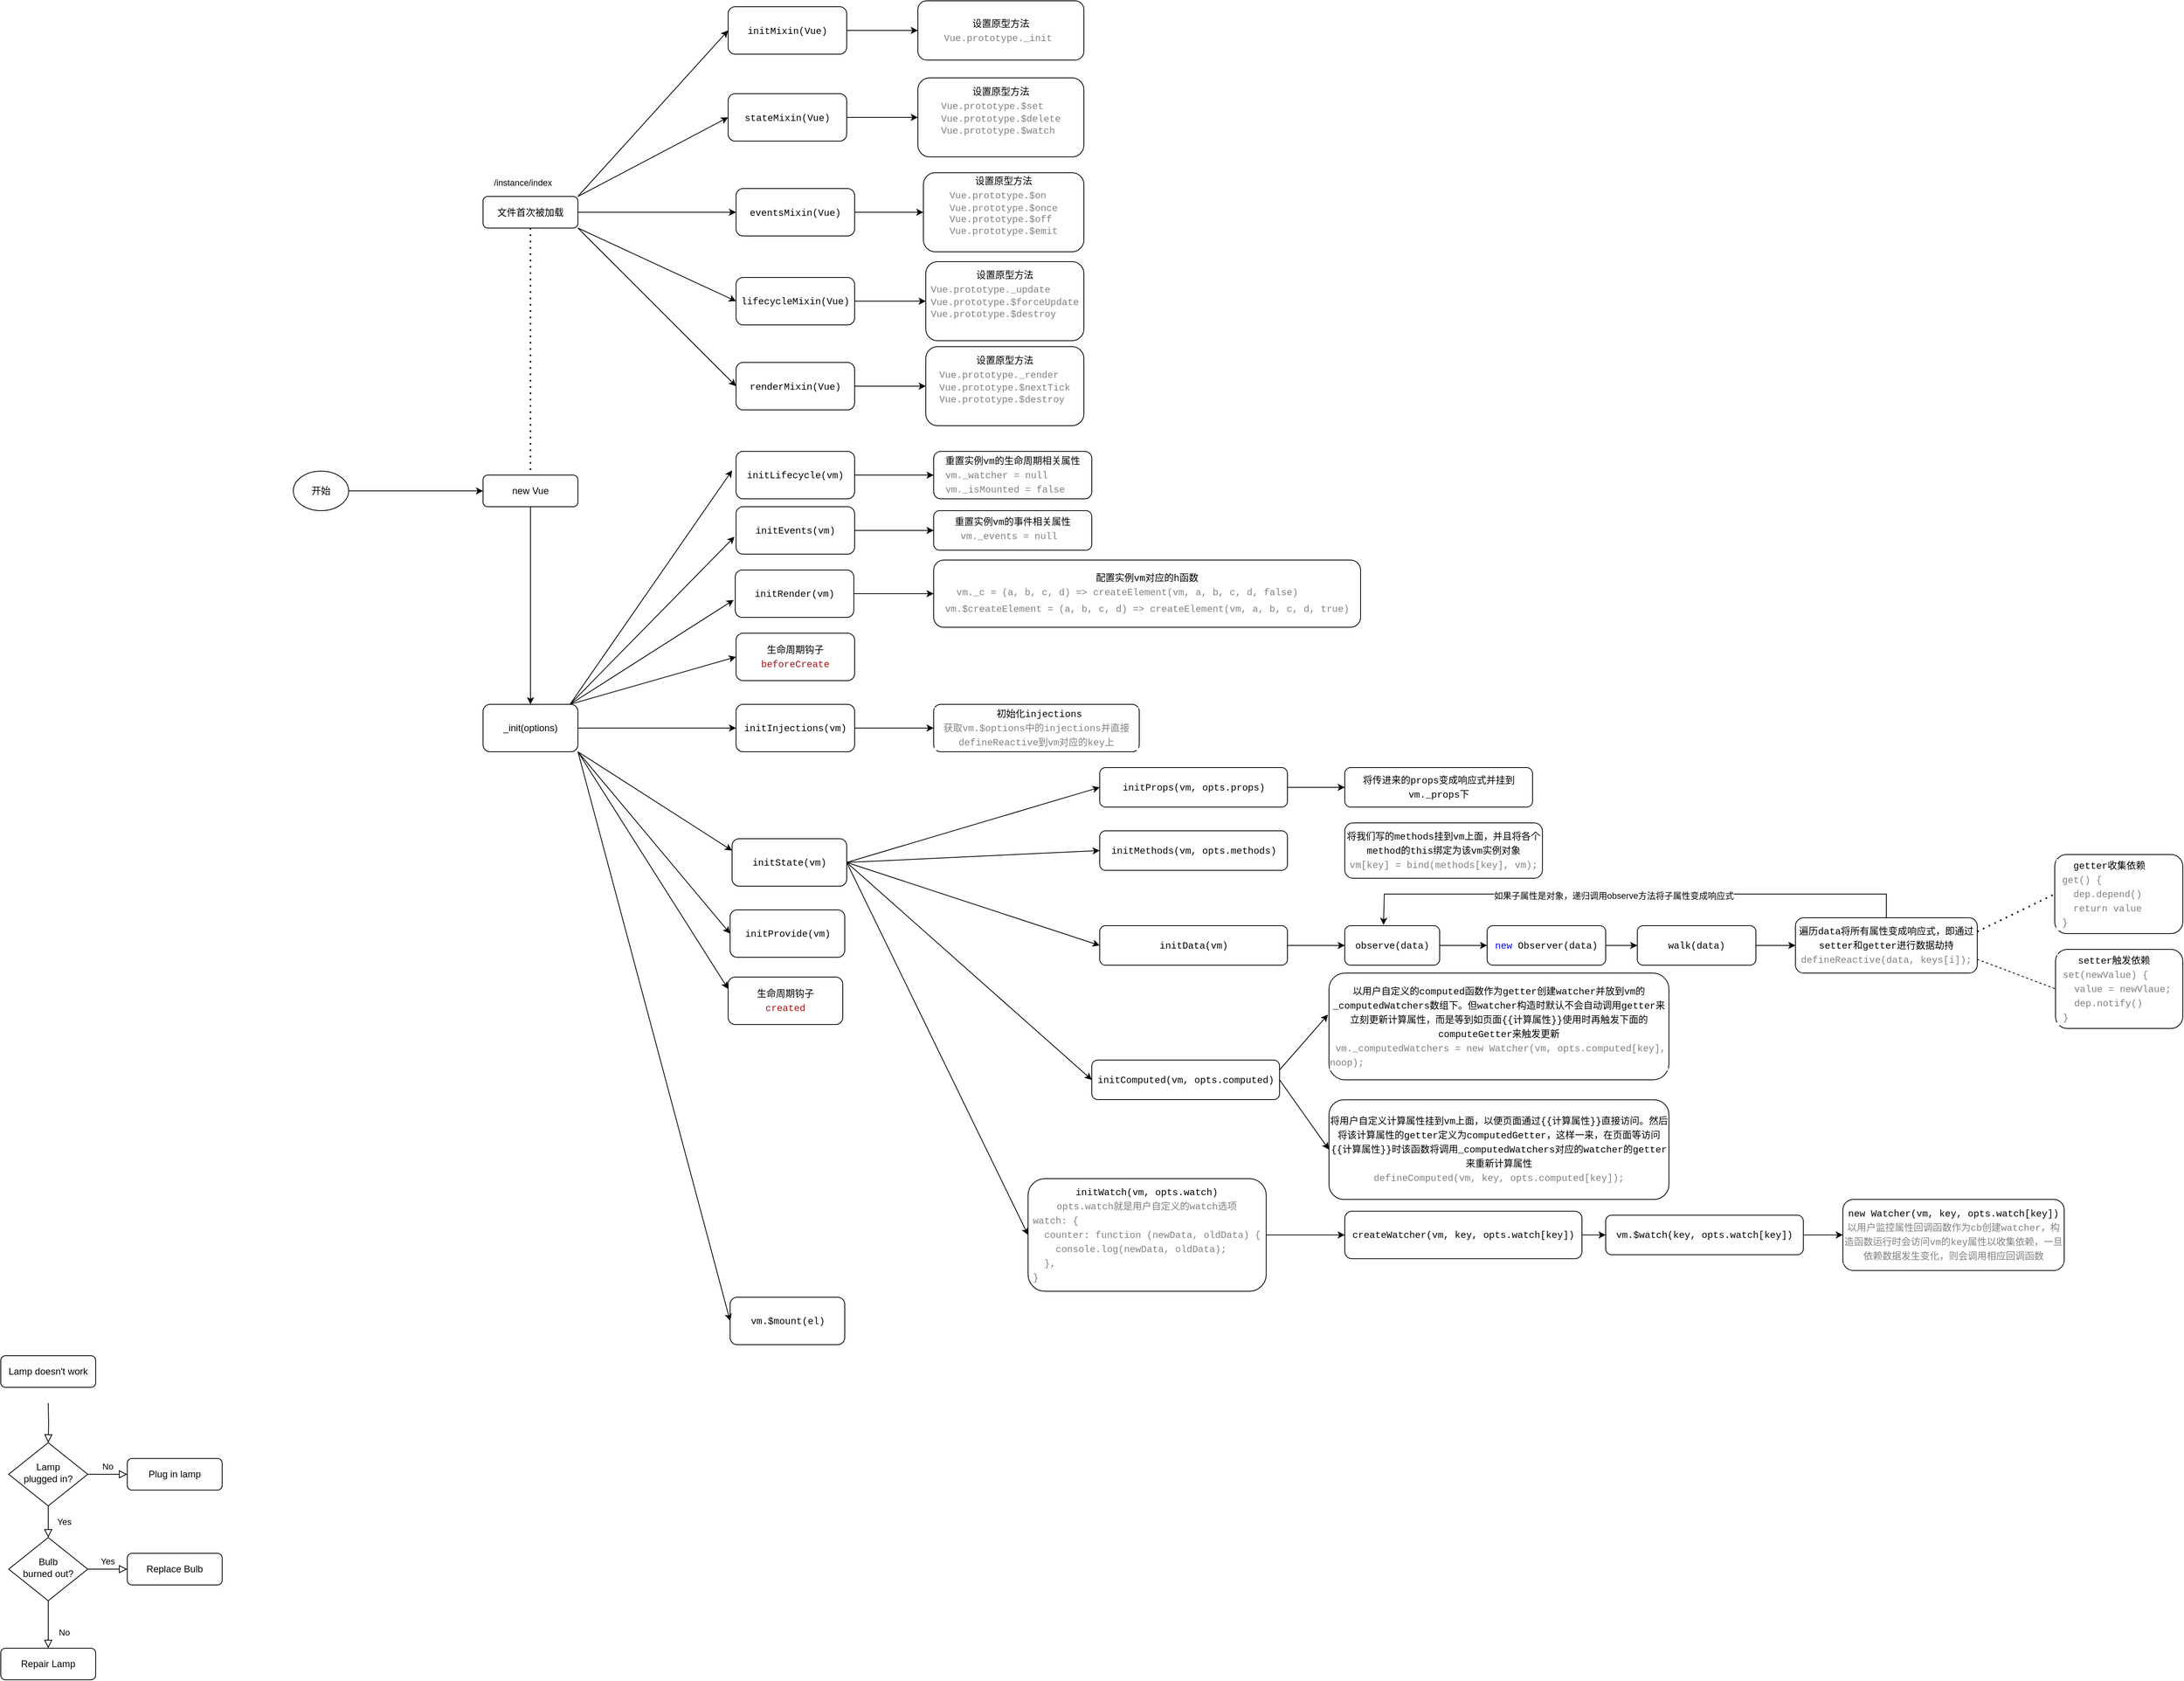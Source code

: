 <mxfile version="20.4.1" type="github">
  <diagram id="C5RBs43oDa-KdzZeNtuy" name="Page-1">
    <mxGraphModel dx="2253" dy="1866" grid="1" gridSize="10" guides="1" tooltips="1" connect="1" arrows="1" fold="1" page="1" pageScale="1" pageWidth="827" pageHeight="1169" math="0" shadow="0">
      <root>
        <mxCell id="WIyWlLk6GJQsqaUBKTNV-0" />
        <mxCell id="WIyWlLk6GJQsqaUBKTNV-1" parent="WIyWlLk6GJQsqaUBKTNV-0" />
        <mxCell id="WIyWlLk6GJQsqaUBKTNV-2" value="" style="rounded=0;html=1;jettySize=auto;orthogonalLoop=1;fontSize=11;endArrow=block;endFill=0;endSize=8;strokeWidth=1;shadow=0;labelBackgroundColor=none;edgeStyle=orthogonalEdgeStyle;" parent="WIyWlLk6GJQsqaUBKTNV-1" target="WIyWlLk6GJQsqaUBKTNV-6" edge="1">
          <mxGeometry relative="1" as="geometry">
            <mxPoint x="-460" y="1404" as="sourcePoint" />
          </mxGeometry>
        </mxCell>
        <mxCell id="WIyWlLk6GJQsqaUBKTNV-3" value="Lamp doesn&#39;t work" style="rounded=1;whiteSpace=wrap;html=1;fontSize=12;glass=0;strokeWidth=1;shadow=0;" parent="WIyWlLk6GJQsqaUBKTNV-1" vertex="1">
          <mxGeometry x="-520" y="1344" width="120" height="40" as="geometry" />
        </mxCell>
        <mxCell id="WIyWlLk6GJQsqaUBKTNV-4" value="Yes" style="rounded=0;html=1;jettySize=auto;orthogonalLoop=1;fontSize=11;endArrow=block;endFill=0;endSize=8;strokeWidth=1;shadow=0;labelBackgroundColor=none;edgeStyle=orthogonalEdgeStyle;" parent="WIyWlLk6GJQsqaUBKTNV-1" source="WIyWlLk6GJQsqaUBKTNV-6" target="WIyWlLk6GJQsqaUBKTNV-10" edge="1">
          <mxGeometry y="20" relative="1" as="geometry">
            <mxPoint as="offset" />
            <Array as="points">
              <mxPoint x="-460" y="1554" />
              <mxPoint x="-460" y="1554" />
            </Array>
          </mxGeometry>
        </mxCell>
        <mxCell id="WIyWlLk6GJQsqaUBKTNV-5" value="No" style="edgeStyle=orthogonalEdgeStyle;rounded=0;html=1;jettySize=auto;orthogonalLoop=1;fontSize=11;endArrow=block;endFill=0;endSize=8;strokeWidth=1;shadow=0;labelBackgroundColor=none;" parent="WIyWlLk6GJQsqaUBKTNV-1" source="WIyWlLk6GJQsqaUBKTNV-6" target="WIyWlLk6GJQsqaUBKTNV-7" edge="1">
          <mxGeometry y="10" relative="1" as="geometry">
            <mxPoint as="offset" />
          </mxGeometry>
        </mxCell>
        <mxCell id="WIyWlLk6GJQsqaUBKTNV-6" value="Lamp&lt;br&gt;plugged in?" style="rhombus;whiteSpace=wrap;html=1;shadow=0;fontFamily=Helvetica;fontSize=12;align=center;strokeWidth=1;spacing=6;spacingTop=-4;" parent="WIyWlLk6GJQsqaUBKTNV-1" vertex="1">
          <mxGeometry x="-510" y="1454" width="100" height="80" as="geometry" />
        </mxCell>
        <mxCell id="WIyWlLk6GJQsqaUBKTNV-7" value="Plug in lamp" style="rounded=1;whiteSpace=wrap;html=1;fontSize=12;glass=0;strokeWidth=1;shadow=0;" parent="WIyWlLk6GJQsqaUBKTNV-1" vertex="1">
          <mxGeometry x="-360" y="1474" width="120" height="40" as="geometry" />
        </mxCell>
        <mxCell id="WIyWlLk6GJQsqaUBKTNV-8" value="No" style="rounded=0;html=1;jettySize=auto;orthogonalLoop=1;fontSize=11;endArrow=block;endFill=0;endSize=8;strokeWidth=1;shadow=0;labelBackgroundColor=none;edgeStyle=orthogonalEdgeStyle;" parent="WIyWlLk6GJQsqaUBKTNV-1" source="WIyWlLk6GJQsqaUBKTNV-10" target="WIyWlLk6GJQsqaUBKTNV-11" edge="1">
          <mxGeometry x="0.333" y="20" relative="1" as="geometry">
            <mxPoint as="offset" />
          </mxGeometry>
        </mxCell>
        <mxCell id="WIyWlLk6GJQsqaUBKTNV-9" value="Yes" style="edgeStyle=orthogonalEdgeStyle;rounded=0;html=1;jettySize=auto;orthogonalLoop=1;fontSize=11;endArrow=block;endFill=0;endSize=8;strokeWidth=1;shadow=0;labelBackgroundColor=none;" parent="WIyWlLk6GJQsqaUBKTNV-1" source="WIyWlLk6GJQsqaUBKTNV-10" target="WIyWlLk6GJQsqaUBKTNV-12" edge="1">
          <mxGeometry y="10" relative="1" as="geometry">
            <mxPoint as="offset" />
          </mxGeometry>
        </mxCell>
        <mxCell id="WIyWlLk6GJQsqaUBKTNV-10" value="Bulb&lt;br&gt;burned out?" style="rhombus;whiteSpace=wrap;html=1;shadow=0;fontFamily=Helvetica;fontSize=12;align=center;strokeWidth=1;spacing=6;spacingTop=-4;" parent="WIyWlLk6GJQsqaUBKTNV-1" vertex="1">
          <mxGeometry x="-510" y="1574" width="100" height="80" as="geometry" />
        </mxCell>
        <mxCell id="WIyWlLk6GJQsqaUBKTNV-11" value="Repair Lamp" style="rounded=1;whiteSpace=wrap;html=1;fontSize=12;glass=0;strokeWidth=1;shadow=0;" parent="WIyWlLk6GJQsqaUBKTNV-1" vertex="1">
          <mxGeometry x="-520" y="1714" width="120" height="40" as="geometry" />
        </mxCell>
        <mxCell id="WIyWlLk6GJQsqaUBKTNV-12" value="Replace Bulb" style="rounded=1;whiteSpace=wrap;html=1;fontSize=12;glass=0;strokeWidth=1;shadow=0;" parent="WIyWlLk6GJQsqaUBKTNV-1" vertex="1">
          <mxGeometry x="-360" y="1594" width="120" height="40" as="geometry" />
        </mxCell>
        <mxCell id="BRy57ZXzOiXBV_z8K8NF-5" style="edgeStyle=orthogonalEdgeStyle;rounded=0;orthogonalLoop=1;jettySize=auto;html=1;" parent="WIyWlLk6GJQsqaUBKTNV-1" source="BRy57ZXzOiXBV_z8K8NF-0" target="BRy57ZXzOiXBV_z8K8NF-2" edge="1">
          <mxGeometry relative="1" as="geometry" />
        </mxCell>
        <mxCell id="BRy57ZXzOiXBV_z8K8NF-8" value="&lt;span style=&quot;color: rgb(0, 0, 204);&quot;&gt;/instance/index.js&lt;/span&gt;" style="edgeLabel;html=1;align=center;verticalAlign=middle;resizable=0;points=[];" parent="BRy57ZXzOiXBV_z8K8NF-5" vertex="1" connectable="0">
          <mxGeometry x="-0.214" y="-2" relative="1" as="geometry">
            <mxPoint x="2" y="-115" as="offset" />
          </mxGeometry>
        </mxCell>
        <mxCell id="BRy57ZXzOiXBV_z8K8NF-33" value="&lt;span style=&quot;color: rgb(0, 0, 204);&quot;&gt;/instance/index.js&lt;/span&gt;" style="edgeLabel;html=1;align=center;verticalAlign=middle;resizable=0;points=[];" parent="BRy57ZXzOiXBV_z8K8NF-5" vertex="1" connectable="0">
          <mxGeometry x="-0.214" y="-2" relative="1" as="geometry">
            <mxPoint x="2" y="-465" as="offset" />
          </mxGeometry>
        </mxCell>
        <mxCell id="BRy57ZXzOiXBV_z8K8NF-0" value="new Vue" style="rounded=1;whiteSpace=wrap;html=1;fontSize=12;glass=0;strokeWidth=1;shadow=0;" parent="WIyWlLk6GJQsqaUBKTNV-1" vertex="1">
          <mxGeometry x="90" y="230" width="120" height="40" as="geometry" />
        </mxCell>
        <mxCell id="BRy57ZXzOiXBV_z8K8NF-44" style="edgeStyle=orthogonalEdgeStyle;rounded=0;orthogonalLoop=1;jettySize=auto;html=1;entryX=0;entryY=0.5;entryDx=0;entryDy=0;fontColor=#009900;" parent="WIyWlLk6GJQsqaUBKTNV-1" source="BRy57ZXzOiXBV_z8K8NF-2" target="BRy57ZXzOiXBV_z8K8NF-35" edge="1">
          <mxGeometry relative="1" as="geometry" />
        </mxCell>
        <mxCell id="BRy57ZXzOiXBV_z8K8NF-2" value="_init(options)" style="rounded=1;whiteSpace=wrap;html=1;" parent="WIyWlLk6GJQsqaUBKTNV-1" vertex="1">
          <mxGeometry x="90" y="520" width="120" height="60" as="geometry" />
        </mxCell>
        <mxCell id="BRy57ZXzOiXBV_z8K8NF-3" value="&lt;div style=&quot;background-color: rgb(255, 255, 255); font-family: Menlo, Monaco, &amp;quot;Courier New&amp;quot;, monospace; line-height: 18px;&quot;&gt;initState(vm)&lt;/div&gt;" style="rounded=1;whiteSpace=wrap;html=1;" parent="WIyWlLk6GJQsqaUBKTNV-1" vertex="1">
          <mxGeometry x="405" y="690" width="145" height="60" as="geometry" />
        </mxCell>
        <mxCell id="BRy57ZXzOiXBV_z8K8NF-11" style="edgeStyle=orthogonalEdgeStyle;rounded=0;orthogonalLoop=1;jettySize=auto;html=1;entryX=0;entryY=0.5;entryDx=0;entryDy=0;fontColor=#000000;" parent="WIyWlLk6GJQsqaUBKTNV-1" source="BRy57ZXzOiXBV_z8K8NF-9" target="BRy57ZXzOiXBV_z8K8NF-0" edge="1">
          <mxGeometry relative="1" as="geometry" />
        </mxCell>
        <mxCell id="BRy57ZXzOiXBV_z8K8NF-9" value="&lt;font color=&quot;#000000&quot;&gt;开始&lt;/font&gt;" style="ellipse;whiteSpace=wrap;html=1;fontColor=#009900;" parent="WIyWlLk6GJQsqaUBKTNV-1" vertex="1">
          <mxGeometry x="-150" y="225" width="70" height="50" as="geometry" />
        </mxCell>
        <mxCell id="BRy57ZXzOiXBV_z8K8NF-30" style="edgeStyle=orthogonalEdgeStyle;rounded=0;orthogonalLoop=1;jettySize=auto;html=1;entryX=0;entryY=0.5;entryDx=0;entryDy=0;fontColor=#000000;" parent="WIyWlLk6GJQsqaUBKTNV-1" source="BRy57ZXzOiXBV_z8K8NF-10" target="BRy57ZXzOiXBV_z8K8NF-15" edge="1">
          <mxGeometry relative="1" as="geometry" />
        </mxCell>
        <mxCell id="BRy57ZXzOiXBV_z8K8NF-10" value="文件首次被加载" style="rounded=1;whiteSpace=wrap;html=1;fontSize=12;glass=0;strokeWidth=1;shadow=0;" parent="WIyWlLk6GJQsqaUBKTNV-1" vertex="1">
          <mxGeometry x="90" y="-122.5" width="120" height="40" as="geometry" />
        </mxCell>
        <mxCell id="BRy57ZXzOiXBV_z8K8NF-12" value="" style="endArrow=none;dashed=1;html=1;dashPattern=1 3;strokeWidth=2;rounded=0;fontColor=#000000;exitX=0.5;exitY=1;exitDx=0;exitDy=0;entryX=0.5;entryY=0;entryDx=0;entryDy=0;" parent="WIyWlLk6GJQsqaUBKTNV-1" source="BRy57ZXzOiXBV_z8K8NF-10" target="BRy57ZXzOiXBV_z8K8NF-0" edge="1">
          <mxGeometry width="50" height="50" relative="1" as="geometry">
            <mxPoint x="40" y="290" as="sourcePoint" />
            <mxPoint x="90" y="240" as="targetPoint" />
          </mxGeometry>
        </mxCell>
        <mxCell id="QtsyUdyrllRx52qRrB19-8" value="/instance/index" style="edgeLabel;html=1;align=center;verticalAlign=middle;resizable=0;points=[];" parent="BRy57ZXzOiXBV_z8K8NF-12" vertex="1" connectable="0">
          <mxGeometry x="-0.184" y="3" relative="1" as="geometry">
            <mxPoint x="-13" y="-185" as="offset" />
          </mxGeometry>
        </mxCell>
        <mxCell id="BRy57ZXzOiXBV_z8K8NF-19" value="" style="edgeStyle=orthogonalEdgeStyle;rounded=0;orthogonalLoop=1;jettySize=auto;html=1;fontColor=#000000;" parent="WIyWlLk6GJQsqaUBKTNV-1" source="BRy57ZXzOiXBV_z8K8NF-13" target="BRy57ZXzOiXBV_z8K8NF-18" edge="1">
          <mxGeometry relative="1" as="geometry" />
        </mxCell>
        <mxCell id="BRy57ZXzOiXBV_z8K8NF-13" value="&lt;div style=&quot;background-color: rgb(255, 255, 255); font-family: Menlo, Monaco, &amp;quot;Courier New&amp;quot;, monospace; line-height: 18px;&quot;&gt;initMixin(Vue)&lt;/div&gt;" style="rounded=1;whiteSpace=wrap;html=1;" parent="WIyWlLk6GJQsqaUBKTNV-1" vertex="1">
          <mxGeometry x="400" y="-362.5" width="150" height="60" as="geometry" />
        </mxCell>
        <mxCell id="BRy57ZXzOiXBV_z8K8NF-24" value="" style="edgeStyle=orthogonalEdgeStyle;rounded=0;orthogonalLoop=1;jettySize=auto;html=1;fontColor=#000000;" parent="WIyWlLk6GJQsqaUBKTNV-1" source="BRy57ZXzOiXBV_z8K8NF-14" target="BRy57ZXzOiXBV_z8K8NF-20" edge="1">
          <mxGeometry relative="1" as="geometry" />
        </mxCell>
        <mxCell id="BRy57ZXzOiXBV_z8K8NF-14" value="&lt;div style=&quot;background-color: rgb(255, 255, 255); font-family: Menlo, Monaco, &amp;quot;Courier New&amp;quot;, monospace; line-height: 18px;&quot;&gt;&lt;div style=&quot;line-height: 18px;&quot;&gt;stateMixin(Vue)&lt;/div&gt;&lt;/div&gt;" style="rounded=1;whiteSpace=wrap;html=1;" parent="WIyWlLk6GJQsqaUBKTNV-1" vertex="1">
          <mxGeometry x="400" y="-252.5" width="150" height="60" as="geometry" />
        </mxCell>
        <mxCell id="BRy57ZXzOiXBV_z8K8NF-25" value="" style="edgeStyle=orthogonalEdgeStyle;rounded=0;orthogonalLoop=1;jettySize=auto;html=1;fontColor=#000000;" parent="WIyWlLk6GJQsqaUBKTNV-1" source="BRy57ZXzOiXBV_z8K8NF-15" target="BRy57ZXzOiXBV_z8K8NF-21" edge="1">
          <mxGeometry relative="1" as="geometry" />
        </mxCell>
        <mxCell id="BRy57ZXzOiXBV_z8K8NF-15" value="&lt;div style=&quot;background-color: rgb(255, 255, 255); font-family: Menlo, Monaco, &amp;quot;Courier New&amp;quot;, monospace; line-height: 18px;&quot;&gt;&lt;div style=&quot;line-height: 18px;&quot;&gt;&lt;div style=&quot;line-height: 18px;&quot;&gt;eventsMixin(Vue)&lt;/div&gt;&lt;/div&gt;&lt;/div&gt;" style="rounded=1;whiteSpace=wrap;html=1;" parent="WIyWlLk6GJQsqaUBKTNV-1" vertex="1">
          <mxGeometry x="410" y="-132.5" width="150" height="60" as="geometry" />
        </mxCell>
        <mxCell id="BRy57ZXzOiXBV_z8K8NF-26" value="" style="edgeStyle=orthogonalEdgeStyle;rounded=0;orthogonalLoop=1;jettySize=auto;html=1;fontColor=#000000;" parent="WIyWlLk6GJQsqaUBKTNV-1" source="BRy57ZXzOiXBV_z8K8NF-16" target="BRy57ZXzOiXBV_z8K8NF-22" edge="1">
          <mxGeometry relative="1" as="geometry" />
        </mxCell>
        <mxCell id="BRy57ZXzOiXBV_z8K8NF-16" value="&lt;div style=&quot;background-color: rgb(255, 255, 255); font-family: Menlo, Monaco, &amp;quot;Courier New&amp;quot;, monospace; line-height: 18px;&quot;&gt;&lt;div style=&quot;line-height: 18px;&quot;&gt;&lt;div style=&quot;line-height: 18px;&quot;&gt;&lt;div style=&quot;line-height: 18px;&quot;&gt;lifecycleMixin(Vue)&lt;/div&gt;&lt;/div&gt;&lt;/div&gt;&lt;/div&gt;" style="rounded=1;whiteSpace=wrap;html=1;" parent="WIyWlLk6GJQsqaUBKTNV-1" vertex="1">
          <mxGeometry x="410" y="-20" width="150" height="60" as="geometry" />
        </mxCell>
        <mxCell id="BRy57ZXzOiXBV_z8K8NF-27" value="" style="edgeStyle=orthogonalEdgeStyle;rounded=0;orthogonalLoop=1;jettySize=auto;html=1;fontColor=#000000;" parent="WIyWlLk6GJQsqaUBKTNV-1" source="BRy57ZXzOiXBV_z8K8NF-17" target="BRy57ZXzOiXBV_z8K8NF-23" edge="1">
          <mxGeometry relative="1" as="geometry" />
        </mxCell>
        <mxCell id="BRy57ZXzOiXBV_z8K8NF-17" value="&lt;div style=&quot;background-color: rgb(255, 255, 255); font-family: Menlo, Monaco, &amp;quot;Courier New&amp;quot;, monospace; line-height: 18px;&quot;&gt;&lt;div style=&quot;line-height: 18px;&quot;&gt;&lt;div style=&quot;line-height: 18px;&quot;&gt;&lt;div style=&quot;line-height: 18px;&quot;&gt;&lt;div style=&quot;line-height: 18px;&quot;&gt;renderMixin(Vue)&lt;/div&gt;&lt;/div&gt;&lt;/div&gt;&lt;/div&gt;&lt;/div&gt;" style="rounded=1;whiteSpace=wrap;html=1;" parent="WIyWlLk6GJQsqaUBKTNV-1" vertex="1">
          <mxGeometry x="410" y="87.5" width="150" height="60" as="geometry" />
        </mxCell>
        <mxCell id="BRy57ZXzOiXBV_z8K8NF-18" value="&lt;div style=&quot;background-color: rgb(255, 255, 255); font-family: Menlo, Monaco, &amp;quot;Courier New&amp;quot;, monospace; line-height: 18px;&quot;&gt;&lt;span style=&quot;&quot;&gt;设置原型方法&lt;/span&gt;&lt;/div&gt;&lt;div style=&quot;background-color: rgb(255, 255, 255); font-family: Menlo, Monaco, &amp;quot;Courier New&amp;quot;, monospace; line-height: 18px;&quot;&gt;&lt;span style=&quot;&quot;&gt;&lt;font color=&quot;#808080&quot;&gt;Vue.prototype._init&amp;nbsp;&lt;/font&gt;&lt;/span&gt;&lt;span style=&quot;&quot;&gt;&lt;/span&gt;&lt;/div&gt;" style="rounded=1;whiteSpace=wrap;html=1;" parent="WIyWlLk6GJQsqaUBKTNV-1" vertex="1">
          <mxGeometry x="640" y="-370" width="210" height="75" as="geometry" />
        </mxCell>
        <mxCell id="BRy57ZXzOiXBV_z8K8NF-20" value="&lt;div style=&quot;background-color: rgb(255, 255, 255); font-family: Menlo, Monaco, &amp;quot;Courier New&amp;quot;, monospace; line-height: 18px;&quot;&gt;&lt;span style=&quot;&quot;&gt;设置原型方法&lt;/span&gt;&lt;/div&gt;&lt;div style=&quot;text-align: left; background-color: rgb(255, 255, 255); font-family: Menlo, Monaco, &amp;quot;Courier New&amp;quot;, monospace; line-height: 18px;&quot;&gt;&lt;span style=&quot;&quot;&gt;&lt;font color=&quot;#808080&quot;&gt;Vue.prototype.$set&lt;/font&gt;&lt;/span&gt;&lt;/div&gt;&lt;font color=&quot;#808080&quot;&gt;&lt;span style=&quot;font-family: Menlo, Monaco, &amp;quot;Courier New&amp;quot;, monospace; background-color: rgb(255, 255, 255);&quot;&gt;&lt;div style=&quot;text-align: left;&quot;&gt;Vue.prototype.$delete&lt;/div&gt;&lt;/span&gt;&lt;span style=&quot;font-family: Menlo, Monaco, &amp;quot;Courier New&amp;quot;, monospace; background-color: rgb(255, 255, 255);&quot;&gt;&lt;div style=&quot;text-align: left;&quot;&gt;Vue.prototype.$watch&lt;/div&gt;&lt;/span&gt;&lt;/font&gt;&lt;div style=&quot;background-color: rgb(255, 255, 255); font-family: Menlo, Monaco, &amp;quot;Courier New&amp;quot;, monospace; line-height: 18px;&quot;&gt;&lt;span style=&quot;&quot;&gt;&amp;nbsp;&lt;/span&gt;&lt;span style=&quot;&quot;&gt;&lt;/span&gt;&lt;/div&gt;" style="rounded=1;whiteSpace=wrap;html=1;" parent="WIyWlLk6GJQsqaUBKTNV-1" vertex="1">
          <mxGeometry x="640" y="-272.5" width="210" height="100" as="geometry" />
        </mxCell>
        <mxCell id="BRy57ZXzOiXBV_z8K8NF-21" value="&lt;div style=&quot;background-color: rgb(255, 255, 255); font-family: Menlo, Monaco, &amp;quot;Courier New&amp;quot;, monospace; line-height: 18px;&quot;&gt;&lt;span style=&quot;&quot;&gt;设置原型方法&lt;/span&gt;&lt;/div&gt;&lt;div style=&quot;text-align: left; background-color: rgb(255, 255, 255); font-family: Menlo, Monaco, &amp;quot;Courier New&amp;quot;, monospace; line-height: 18px;&quot;&gt;&lt;span style=&quot;&quot;&gt;&lt;font color=&quot;#808080&quot;&gt;Vue.prototype.$on&lt;/font&gt;&lt;/span&gt;&lt;/div&gt;&lt;span style=&quot;font-family: Menlo, Monaco, &amp;quot;Courier New&amp;quot;, monospace; background-color: rgb(255, 255, 255);&quot;&gt;&lt;div style=&quot;text-align: left;&quot;&gt;&lt;font color=&quot;#808080&quot;&gt;Vue.prototype.$once&lt;/font&gt;&lt;/div&gt;&lt;/span&gt;&lt;span style=&quot;font-family: Menlo, Monaco, &amp;quot;Courier New&amp;quot;, monospace; background-color: rgb(255, 255, 255);&quot;&gt;&lt;div style=&quot;text-align: left;&quot;&gt;&lt;font color=&quot;#808080&quot;&gt;Vue.prototype.$off&lt;/font&gt;&lt;/div&gt;&lt;div style=&quot;text-align: left;&quot;&gt;&lt;span style=&quot;text-align: center;&quot;&gt;&lt;font color=&quot;#808080&quot;&gt;Vue.prototype.$emit&lt;/font&gt;&lt;/span&gt;&lt;br&gt;&lt;/div&gt;&lt;/span&gt;&lt;div style=&quot;background-color: rgb(255, 255, 255); font-family: Menlo, Monaco, &amp;quot;Courier New&amp;quot;, monospace; line-height: 18px;&quot;&gt;&lt;span style=&quot;&quot;&gt;&amp;nbsp;&lt;/span&gt;&lt;span style=&quot;&quot;&gt;&lt;/span&gt;&lt;/div&gt;" style="rounded=1;whiteSpace=wrap;html=1;" parent="WIyWlLk6GJQsqaUBKTNV-1" vertex="1">
          <mxGeometry x="647" y="-152.5" width="203" height="100" as="geometry" />
        </mxCell>
        <mxCell id="BRy57ZXzOiXBV_z8K8NF-22" value="&lt;div style=&quot;background-color: rgb(255, 255, 255); font-family: Menlo, Monaco, &amp;quot;Courier New&amp;quot;, monospace; line-height: 18px;&quot;&gt;&lt;span style=&quot;&quot;&gt;设置原型方法&lt;/span&gt;&lt;/div&gt;&lt;div style=&quot;text-align: left; background-color: rgb(255, 255, 255); font-family: Menlo, Monaco, &amp;quot;Courier New&amp;quot;, monospace; line-height: 18px;&quot;&gt;&lt;span style=&quot;&quot;&gt;&lt;font color=&quot;#808080&quot;&gt;Vue.prototype._update&lt;/font&gt;&lt;/span&gt;&lt;/div&gt;&lt;font color=&quot;#808080&quot;&gt;&lt;span style=&quot;font-family: Menlo, Monaco, &amp;quot;Courier New&amp;quot;, monospace; background-color: rgb(255, 255, 255);&quot;&gt;&lt;div style=&quot;text-align: left;&quot;&gt;Vue.prototype.$&lt;span style=&quot;text-align: center;&quot;&gt;forceUpdate&lt;/span&gt;&lt;/div&gt;&lt;/span&gt;&lt;span style=&quot;font-family: Menlo, Monaco, &amp;quot;Courier New&amp;quot;, monospace; background-color: rgb(255, 255, 255);&quot;&gt;&lt;div style=&quot;text-align: left;&quot;&gt;Vue.prototype.$&lt;span style=&quot;text-align: center;&quot;&gt;destroy&lt;/span&gt;&lt;/div&gt;&lt;/span&gt;&lt;/font&gt;&lt;div style=&quot;background-color: rgb(255, 255, 255); font-family: Menlo, Monaco, &amp;quot;Courier New&amp;quot;, monospace; line-height: 18px;&quot;&gt;&lt;span style=&quot;&quot;&gt;&amp;nbsp;&lt;/span&gt;&lt;span style=&quot;&quot;&gt;&lt;/span&gt;&lt;/div&gt;" style="rounded=1;whiteSpace=wrap;html=1;" parent="WIyWlLk6GJQsqaUBKTNV-1" vertex="1">
          <mxGeometry x="650" y="-40" width="200" height="100" as="geometry" />
        </mxCell>
        <mxCell id="BRy57ZXzOiXBV_z8K8NF-23" value="&lt;div style=&quot;background-color: rgb(255, 255, 255); font-family: Menlo, Monaco, &amp;quot;Courier New&amp;quot;, monospace; line-height: 18px;&quot;&gt;&lt;span style=&quot;&quot;&gt;设置原型方法&lt;/span&gt;&lt;/div&gt;&lt;div style=&quot;text-align: left; background-color: rgb(255, 255, 255); font-family: Menlo, Monaco, &amp;quot;Courier New&amp;quot;, monospace; line-height: 18px;&quot;&gt;&lt;font color=&quot;#808080&quot;&gt;Vue.prototype.&lt;span style=&quot;text-align: center;&quot;&gt;_render&lt;/span&gt;&lt;/font&gt;&lt;/div&gt;&lt;font color=&quot;#808080&quot;&gt;&lt;span style=&quot;font-family: Menlo, Monaco, &amp;quot;Courier New&amp;quot;, monospace; background-color: rgb(255, 255, 255);&quot;&gt;&lt;div style=&quot;text-align: left;&quot;&gt;Vue.prototype.$&lt;span style=&quot;text-align: center;&quot;&gt;nextTick&lt;/span&gt;&lt;/div&gt;&lt;/span&gt;&lt;span style=&quot;font-family: Menlo, Monaco, &amp;quot;Courier New&amp;quot;, monospace; background-color: rgb(255, 255, 255);&quot;&gt;&lt;div style=&quot;text-align: left;&quot;&gt;Vue.prototype.$&lt;span style=&quot;text-align: center;&quot;&gt;destroy&lt;/span&gt;&lt;/div&gt;&lt;/span&gt;&lt;/font&gt;&lt;div style=&quot;background-color: rgb(255, 255, 255); font-family: Menlo, Monaco, &amp;quot;Courier New&amp;quot;, monospace; line-height: 18px;&quot;&gt;&lt;span style=&quot;&quot;&gt;&amp;nbsp;&lt;/span&gt;&lt;span style=&quot;&quot;&gt;&lt;/span&gt;&lt;/div&gt;" style="rounded=1;whiteSpace=wrap;html=1;" parent="WIyWlLk6GJQsqaUBKTNV-1" vertex="1">
          <mxGeometry x="650" y="67.5" width="200" height="100" as="geometry" />
        </mxCell>
        <mxCell id="BRy57ZXzOiXBV_z8K8NF-60" value="" style="edgeStyle=orthogonalEdgeStyle;rounded=0;orthogonalLoop=1;jettySize=auto;html=1;fontColor=#808080;" parent="WIyWlLk6GJQsqaUBKTNV-1" source="BRy57ZXzOiXBV_z8K8NF-34" target="BRy57ZXzOiXBV_z8K8NF-46" edge="1">
          <mxGeometry relative="1" as="geometry" />
        </mxCell>
        <mxCell id="BRy57ZXzOiXBV_z8K8NF-34" value="&lt;span style=&quot;background-color: rgb(255, 255, 255); font-family: Menlo, Monaco, &amp;quot;Courier New&amp;quot;, monospace;&quot;&gt;initLifecycle(vm)&lt;/span&gt;" style="rounded=1;whiteSpace=wrap;html=1;" parent="WIyWlLk6GJQsqaUBKTNV-1" vertex="1">
          <mxGeometry x="410" y="200" width="150" height="60" as="geometry" />
        </mxCell>
        <mxCell id="BRy57ZXzOiXBV_z8K8NF-64" style="edgeStyle=orthogonalEdgeStyle;rounded=0;orthogonalLoop=1;jettySize=auto;html=1;fontColor=#808080;" parent="WIyWlLk6GJQsqaUBKTNV-1" source="BRy57ZXzOiXBV_z8K8NF-35" target="BRy57ZXzOiXBV_z8K8NF-50" edge="1">
          <mxGeometry relative="1" as="geometry" />
        </mxCell>
        <mxCell id="BRy57ZXzOiXBV_z8K8NF-35" value="&lt;div style=&quot;background-color: rgb(255, 255, 255); font-family: Menlo, Monaco, &amp;quot;Courier New&amp;quot;, monospace; line-height: 18px;&quot;&gt;&lt;div style=&quot;line-height: 18px;&quot;&gt;initInjections(vm) &lt;/div&gt;&lt;/div&gt;" style="rounded=1;whiteSpace=wrap;html=1;" parent="WIyWlLk6GJQsqaUBKTNV-1" vertex="1">
          <mxGeometry x="410" y="520" width="150" height="60" as="geometry" />
        </mxCell>
        <mxCell id="BRy57ZXzOiXBV_z8K8NF-36" value="&lt;div style=&quot;background-color: rgb(255, 255, 255); font-family: Menlo, Monaco, &amp;quot;Courier New&amp;quot;, monospace; line-height: 18px;&quot;&gt;&lt;div style=&quot;line-height: 18px;&quot;&gt;&lt;div style=&quot;line-height: 18px;&quot;&gt;生命周期钩子&lt;/div&gt;&lt;div style=&quot;line-height: 18px;&quot;&gt;&lt;span style=&quot;color: #a31515;&quot;&gt;beforeCreate&lt;/span&gt;&lt;/div&gt;&lt;/div&gt;&lt;/div&gt;" style="rounded=1;whiteSpace=wrap;html=1;" parent="WIyWlLk6GJQsqaUBKTNV-1" vertex="1">
          <mxGeometry x="410" y="430" width="150" height="60" as="geometry" />
        </mxCell>
        <mxCell id="BRy57ZXzOiXBV_z8K8NF-62" style="edgeStyle=orthogonalEdgeStyle;rounded=0;orthogonalLoop=1;jettySize=auto;html=1;entryX=0;entryY=0.5;entryDx=0;entryDy=0;fontColor=#808080;" parent="WIyWlLk6GJQsqaUBKTNV-1" source="BRy57ZXzOiXBV_z8K8NF-37" target="BRy57ZXzOiXBV_z8K8NF-47" edge="1">
          <mxGeometry relative="1" as="geometry" />
        </mxCell>
        <mxCell id="BRy57ZXzOiXBV_z8K8NF-37" value="&lt;div style=&quot;background-color: rgb(255, 255, 255); font-family: Menlo, Monaco, &amp;quot;Courier New&amp;quot;, monospace; line-height: 18px;&quot;&gt;initEvents(vm)&lt;/div&gt;" style="rounded=1;whiteSpace=wrap;html=1;" parent="WIyWlLk6GJQsqaUBKTNV-1" vertex="1">
          <mxGeometry x="410" y="270" width="150" height="60" as="geometry" />
        </mxCell>
        <mxCell id="BRy57ZXzOiXBV_z8K8NF-39" value="&lt;div style=&quot;background-color: rgb(255, 255, 255); font-family: Menlo, Monaco, &amp;quot;Courier New&amp;quot;, monospace; line-height: 18px;&quot;&gt;&lt;div style=&quot;line-height: 18px;&quot;&gt;&lt;div style=&quot;line-height: 18px;&quot;&gt;&lt;div style=&quot;line-height: 18px;&quot;&gt;生命周期钩子&lt;/div&gt;&lt;div style=&quot;line-height: 18px;&quot;&gt;&lt;span style=&quot;color: #a31515;&quot;&gt;created&lt;/span&gt;&lt;/div&gt;&lt;/div&gt;&lt;/div&gt;&lt;/div&gt;" style="rounded=1;whiteSpace=wrap;html=1;" parent="WIyWlLk6GJQsqaUBKTNV-1" vertex="1">
          <mxGeometry x="400" y="865" width="145" height="60" as="geometry" />
        </mxCell>
        <mxCell id="BRy57ZXzOiXBV_z8K8NF-43" value="&lt;div style=&quot;background-color: rgb(255, 255, 255); font-family: Menlo, Monaco, &amp;quot;Courier New&amp;quot;, monospace; line-height: 18px;&quot;&gt;&lt;div style=&quot;line-height: 18px;&quot;&gt;&lt;div style=&quot;line-height: 18px;&quot;&gt;vm.$mount(el)&lt;/div&gt;&lt;/div&gt;&lt;/div&gt;" style="rounded=1;whiteSpace=wrap;html=1;" parent="WIyWlLk6GJQsqaUBKTNV-1" vertex="1">
          <mxGeometry x="402.5" y="1270" width="145" height="60" as="geometry" />
        </mxCell>
        <mxCell id="BRy57ZXzOiXBV_z8K8NF-46" value="&lt;div style=&quot;background-color: rgb(255, 255, 255); font-family: Menlo, Monaco, &amp;quot;Courier New&amp;quot;, monospace; line-height: 18px;&quot;&gt;&lt;span style=&quot;&quot;&gt;重置实例vm的生命周期相关属性&lt;/span&gt;&lt;/div&gt;&lt;div style=&quot;text-align: left; background-color: rgb(255, 255, 255); font-family: Menlo, Monaco, &amp;quot;Courier New&amp;quot;, monospace; line-height: 18px;&quot;&gt;&lt;div&gt;&lt;font color=&quot;#808080&quot;&gt;vm._watcher =&amp;nbsp;null&lt;/font&gt;&lt;/div&gt;&lt;div&gt;&lt;font color=&quot;#808080&quot;&gt;vm._isMounted =&amp;nbsp;false&lt;/font&gt;&lt;span style=&quot;text-align: center;&quot;&gt;&amp;nbsp;&lt;/span&gt;&lt;/div&gt;&lt;/div&gt;&lt;div style=&quot;background-color: rgb(255, 255, 255); font-family: Menlo, Monaco, &amp;quot;Courier New&amp;quot;, monospace; line-height: 18px;&quot;&gt;&lt;span style=&quot;&quot;&gt;&lt;/span&gt;&lt;/div&gt;" style="rounded=1;whiteSpace=wrap;html=1;" parent="WIyWlLk6GJQsqaUBKTNV-1" vertex="1">
          <mxGeometry x="660" y="200" width="200" height="60" as="geometry" />
        </mxCell>
        <mxCell id="BRy57ZXzOiXBV_z8K8NF-47" value="&lt;div style=&quot;background-color: rgb(255, 255, 255); font-family: Menlo, Monaco, &amp;quot;Courier New&amp;quot;, monospace; line-height: 18px;&quot;&gt;&lt;span style=&quot;&quot;&gt;重置实例vm的事件相关属性&lt;/span&gt;&lt;/div&gt;&lt;div style=&quot;text-align: left; background-color: rgb(255, 255, 255); font-family: Menlo, Monaco, &amp;quot;Courier New&amp;quot;, monospace; line-height: 18px;&quot;&gt;&lt;div&gt;&lt;span style=&quot;background-color: rgb(248, 249, 250); color: rgba(0, 0, 0, 0); font-family: monospace; font-size: 0px;&quot;&gt;%3CmxGraphModel%3E%3Croot%3E%3CmxCell%20id%3D%220%22%2F%3E%3CmxCell%20id%3D%221%22%20parent%3D%220%22%2F%3E%3CmxCell%20id%3D%222%22%20value%3D%22%26lt%3Bdiv%20style%3D%26quot%3Bbackground-color%3A%20rgb(255%2C%20255%2C%20255)%3B%20font-family%3A%20Menlo%2C%20Monaco%2C%20%26amp%3Bquot%3BCourier%20New%26amp%3Bquot%3B%2C%20monospace%3B%20line-height%3A%2018px%3B%26quot%3B%26gt%3B%26lt%3Bspan%20style%3D%26quot%3B%26quot%3B%26gt%3B%E9%87%8D%E7%BD%AE%E5%AE%9E%E4%BE%8B%E7%9A%84%E7%94%9F%E5%91%BD%E5%91%A8%E6%9C%9F%E7%9B%B8%E5%85%B3%E5%B1%9E%E6%80%A7%26lt%3B%2Fspan%26gt%3B%26lt%3B%2Fdiv%26gt%3B%26lt%3Bdiv%20style%3D%26quot%3Btext-align%3A%20left%3B%20background-color%3A%20rgb(255%2C%20255%2C%20255)%3B%20font-family%3A%20Menlo%2C%20Monaco%2C%20%26amp%3Bquot%3BCourier%20New%26amp%3Bquot%3B%2C%20monospace%3B%20line-height%3A%2018px%3B%26quot%3B%26gt%3B%26lt%3Bdiv%26gt%3B%26lt%3Bfont%20color%3D%26quot%3B%23808080%26quot%3B%26gt%3Bvm._watcher%20%3D%26amp%3Bnbsp%3Bnull%26lt%3B%2Ffont%26gt%3B%26lt%3B%2Fdiv%26gt%3B%26lt%3Bdiv%26gt%3B%26lt%3Bfont%20color%3D%26quot%3B%23808080%26quot%3B%26gt%3Bvm._isMounted%20%3D%26amp%3Bnbsp%3Bfalse%26lt%3B%2Ffont%26gt%3B%26lt%3Bspan%20style%3D%26quot%3Btext-align%3A%20center%3B%26quot%3B%26gt%3B%26amp%3Bnbsp%3B%26lt%3B%2Fspan%26gt%3B%26lt%3B%2Fdiv%26gt%3B%26lt%3B%2Fdiv%26gt%3B%26lt%3Bdiv%20style%3D%26quot%3Bbackground-color%3A%20rgb(255%2C%20255%2C%20255)%3B%20font-family%3A%20Menlo%2C%20Monaco%2C%20%26amp%3Bquot%3BCourier%20New%26amp%3Bquot%3B%2C%20monospace%3B%20line-height%3A%2018px%3B%26quot%3B%26gt%3B%26lt%3Bspan%20style%3D%26quot%3B%26quot%3B%26gt%3B%26lt%3B%2Fspan%26gt%3B%26lt%3B%2Fdiv%26gt%3B%22%20style%3D%22rounded%3D1%3BwhiteSpace%3Dwrap%3Bhtml%3D1%3B%22%20vertex%3D%221%22%20parent%3D%221%22%3E%3CmxGeometry%20x%3D%22660%22%20y%3D%22190%22%20width%3D%22200%22%20height%3D%2260%22%20as%3D%22geometry%22%2F%3E%3C%2FmxCell%3E%3C%2Froot%3E%3C%2FmxGraphModel%3E&lt;/span&gt;&lt;span style=&quot;text-align: center;&quot;&gt;&amp;nbsp;&lt;/span&gt;&lt;span style=&quot;&quot;&gt;&lt;font color=&quot;#808080&quot;&gt;vm._events = null&lt;/font&gt;&lt;/span&gt;&lt;/div&gt;&lt;/div&gt;&lt;div style=&quot;background-color: rgb(255, 255, 255); font-family: Menlo, Monaco, &amp;quot;Courier New&amp;quot;, monospace; line-height: 18px;&quot;&gt;&lt;span style=&quot;&quot;&gt;&lt;/span&gt;&lt;/div&gt;" style="rounded=1;whiteSpace=wrap;html=1;" parent="WIyWlLk6GJQsqaUBKTNV-1" vertex="1">
          <mxGeometry x="660" y="275" width="200" height="50" as="geometry" />
        </mxCell>
        <mxCell id="BRy57ZXzOiXBV_z8K8NF-48" value="&lt;div style=&quot;background-color: rgb(255, 255, 255); font-family: Menlo, Monaco, &amp;quot;Courier New&amp;quot;, monospace; line-height: 18px;&quot;&gt;&lt;span style=&quot;&quot;&gt;配置实例vm对应的h函数&lt;/span&gt;&lt;/div&gt;&lt;div style=&quot;background-color: rgb(255, 255, 255); font-family: Menlo, Monaco, &amp;quot;Courier New&amp;quot;, monospace; line-height: 18px;&quot;&gt;&lt;div style=&quot;text-align: left;&quot;&gt;&lt;span style=&quot;background-color: rgb(248, 249, 250); color: rgba(0, 0, 0, 0); font-family: monospace; font-size: 0px;&quot;&gt;%3CmxGraphModel%3E%3Croot%3E%3CmxCell%20id%3D%220%22%2F%3E%3CmxCell%20id%3D%221%22%20parent%3D%220%22%2F%3E%3CmxCell%20id%3D%222%22%20value%3D%22%26lt%3Bdiv%20style%3D%26quot%3Bbackground-color%3A%20rgb(255%2C%20255%2C%20255)%3B%20font-family%3A%20Menlo%2C%20Monaco%2C%20%26amp%3Bquot%3BCourier%20New%26amp%3Bquot%3B%2C%20monospace%3B%20line-height%3A%2018px%3B%26quot%3B%26gt%3B%26lt%3Bspan%20style%3D%26quot%3B%26quot%3B%26gt%3B%E9%87%8D%E7%BD%AE%E5%AE%9E%E4%BE%8B%E7%9A%84%E7%94%9F%E5%91%BD%E5%91%A8%E6%9C%9F%E7%9B%B8%E5%85%B3%E5%B1%9E%E6%80%A7%26lt%3B%2Fspan%26gt%3B%26lt%3B%2Fdiv%26gt%3B%26lt%3Bdiv%20style%3D%26quot%3Btext-align%3A%20left%3B%20background-color%3A%20rgb(255%2C%20255%2C%20255)%3B%20font-family%3A%20Menlo%2C%20Monaco%2C%20%26amp%3Bquot%3BCourier%20New%26amp%3Bquot%3B%2C%20monospace%3B%20line-height%3A%2018px%3B%26quot%3B%26gt%3B%26lt%3Bdiv%26gt%3B%26lt%3Bfont%20color%3D%26quot%3B%23808080%26quot%3B%26gt%3Bvm._watcher%20%3D%26amp%3Bnbsp%3Bnull%26lt%3B%2Ffont%26gt%3B%26lt%3B%2Fdiv%26gt%3B%26lt%3Bdiv%26gt%3B%26lt%3Bfont%20color%3D%26quot%3B%23808080%26quot%3B%26gt%3Bvm._isMounted%20%3D%26amp%3Bnbsp%3Bfalse%26lt%3B%2Ffont%26gt%3B%26lt%3Bspan%20style%3D%26quot%3Btext-align%3A%20center%3B%26quot%3B%26gt%3B%26amp%3Bnbsp%3B%26lt%3B%2Fspan%26gt%3B%26lt%3B%2Fdiv%26gt%3B%26lt%3B%2Fdiv%26gt%3B%26lt%3Bdiv%20style%3D%26quot%3Bbackground-color%3A%20rgb(255%2C%20255%2C%20255)%3B%20font-family%3A%20Menlo%2C%20Monaco%2C%20%26amp%3Bquot%3BCourier%20New%26amp%3Bquot%3B%2C%20monospace%3B%20line-height%3A%2018px%3B%26quot%3B%26gt%3B%26lt%3Bspan%20style%3D%26quot%3B%26quot%3B%26gt%3B%26lt%3B%2Fspan%26gt%3B%26lt%3B%2Fdiv%26gt%3B%22%20style%3D%22rounded%3D1%3BwhiteSpace%3Dwrap%3Bhtml%3D1%3B%22%20vertex%3D%221%22%20parent%3D%221%22%3E%3CmxGeometry%20x%3D%22660%22%20y%3D%22190%22%20width%3D%22200%22%20height%3D%2260%22%20as%3D%22geometry%22%2F%3E%3C%2FmxCell%3E%3C%2Froot%3E%3C%2FmxGraphModel%3E&lt;/span&gt;&lt;span style=&quot;&quot;&gt;&amp;nbsp;&lt;/span&gt;&lt;font color=&quot;#808080&quot;&gt;&lt;span style=&quot;&quot;&gt;  vm._c = (a, b, c, d) &lt;/span&gt;=&amp;gt;&lt;span style=&quot;&quot;&gt; createElement(vm, a, b, c, d, &lt;/span&gt;false&lt;span style=&quot;&quot;&gt;)&lt;/span&gt;&lt;/font&gt;&lt;/div&gt;&lt;div style=&quot;line-height: 18px;&quot;&gt;&lt;div style=&quot;text-align: left;&quot;&gt;&lt;font color=&quot;#808080&quot;&gt;  vm.$createElement = (a, b, c, d) =&amp;gt; createElement(vm, a, b, c, d, true)&lt;/font&gt;&lt;/div&gt;&lt;/div&gt;&lt;/div&gt;&lt;div style=&quot;background-color: rgb(255, 255, 255); font-family: Menlo, Monaco, &amp;quot;Courier New&amp;quot;, monospace; line-height: 18px;&quot;&gt;&lt;span style=&quot;&quot;&gt;&lt;/span&gt;&lt;/div&gt;" style="rounded=1;whiteSpace=wrap;html=1;" parent="WIyWlLk6GJQsqaUBKTNV-1" vertex="1">
          <mxGeometry x="660" y="337.5" width="540" height="85" as="geometry" />
        </mxCell>
        <mxCell id="BRy57ZXzOiXBV_z8K8NF-63" style="edgeStyle=orthogonalEdgeStyle;rounded=0;orthogonalLoop=1;jettySize=auto;html=1;fontColor=#808080;" parent="WIyWlLk6GJQsqaUBKTNV-1" source="BRy57ZXzOiXBV_z8K8NF-49" target="BRy57ZXzOiXBV_z8K8NF-48" edge="1">
          <mxGeometry relative="1" as="geometry" />
        </mxCell>
        <mxCell id="BRy57ZXzOiXBV_z8K8NF-49" value="&lt;div style=&quot;background-color: rgb(255, 255, 255); font-family: Menlo, Monaco, &amp;quot;Courier New&amp;quot;, monospace; line-height: 18px;&quot;&gt;&lt;span style=&quot;&quot;&gt;initRender&lt;/span&gt;(vm)&lt;/div&gt;" style="rounded=1;whiteSpace=wrap;html=1;" parent="WIyWlLk6GJQsqaUBKTNV-1" vertex="1">
          <mxGeometry x="409" y="350" width="150" height="60" as="geometry" />
        </mxCell>
        <mxCell id="BRy57ZXzOiXBV_z8K8NF-50" value="&lt;div style=&quot;background-color: rgb(255, 255, 255); font-family: Menlo, Monaco, &amp;quot;Courier New&amp;quot;, monospace; line-height: 18px;&quot;&gt;&amp;nbsp;初始化injections&lt;/div&gt;&lt;div style=&quot;background-color: rgb(255, 255, 255); font-family: Menlo, Monaco, &amp;quot;Courier New&amp;quot;, monospace; line-height: 18px;&quot;&gt;&lt;font color=&quot;#808080&quot;&gt;获取vm.$options中的injections并直接defineReactive到vm对应的key上&lt;/font&gt;&lt;/div&gt;&lt;div style=&quot;background-color: rgb(255, 255, 255); font-family: Menlo, Monaco, &amp;quot;Courier New&amp;quot;, monospace; line-height: 18px;&quot;&gt;&lt;span style=&quot;&quot;&gt;&lt;/span&gt;&lt;/div&gt;" style="rounded=1;whiteSpace=wrap;html=1;" parent="WIyWlLk6GJQsqaUBKTNV-1" vertex="1">
          <mxGeometry x="660" y="520" width="260" height="60" as="geometry" />
        </mxCell>
        <mxCell id="QtsyUdyrllRx52qRrB19-10" value="" style="edgeStyle=orthogonalEdgeStyle;rounded=0;orthogonalLoop=1;jettySize=auto;html=1;" parent="WIyWlLk6GJQsqaUBKTNV-1" source="BRy57ZXzOiXBV_z8K8NF-51" target="QtsyUdyrllRx52qRrB19-9" edge="1">
          <mxGeometry relative="1" as="geometry" />
        </mxCell>
        <mxCell id="BRy57ZXzOiXBV_z8K8NF-51" value="&lt;div style=&quot;background-color: rgb(255, 255, 255); font-family: Menlo, Monaco, &amp;quot;Courier New&amp;quot;, monospace; line-height: 18px;&quot;&gt;&lt;div style=&quot;line-height: 18px;&quot;&gt;&lt;div style=&quot;line-height: 18px;&quot;&gt;&lt;div style=&quot;line-height: 18px;&quot;&gt;initProps(vm, opts.props)&lt;/div&gt;&lt;/div&gt;&lt;/div&gt;&lt;/div&gt;" style="rounded=1;whiteSpace=wrap;html=1;" parent="WIyWlLk6GJQsqaUBKTNV-1" vertex="1">
          <mxGeometry x="870" y="600" width="237.5" height="50" as="geometry" />
        </mxCell>
        <mxCell id="BRy57ZXzOiXBV_z8K8NF-52" value="&lt;div style=&quot;background-color: rgb(255, 255, 255); font-family: Menlo, Monaco, &amp;quot;Courier New&amp;quot;, monospace; line-height: 18px;&quot;&gt;&lt;div style=&quot;line-height: 18px;&quot;&gt;&lt;div style=&quot;line-height: 18px;&quot;&gt;initMethods(vm, opts.methods)&lt;/div&gt;&lt;/div&gt;&lt;/div&gt;" style="rounded=1;whiteSpace=wrap;html=1;" parent="WIyWlLk6GJQsqaUBKTNV-1" vertex="1">
          <mxGeometry x="870" y="680" width="237.5" height="50" as="geometry" />
        </mxCell>
        <mxCell id="QtsyUdyrllRx52qRrB19-40" style="edgeStyle=orthogonalEdgeStyle;rounded=0;orthogonalLoop=1;jettySize=auto;html=1;entryX=0;entryY=0.5;entryDx=0;entryDy=0;fontColor=#808080;" parent="WIyWlLk6GJQsqaUBKTNV-1" source="BRy57ZXzOiXBV_z8K8NF-53" target="QtsyUdyrllRx52qRrB19-35" edge="1">
          <mxGeometry relative="1" as="geometry" />
        </mxCell>
        <mxCell id="BRy57ZXzOiXBV_z8K8NF-53" value="&lt;div style=&quot;background-color: rgb(255, 255, 255); font-family: Menlo, Monaco, &amp;quot;Courier New&amp;quot;, monospace; line-height: 18px;&quot;&gt;&lt;div style=&quot;line-height: 18px;&quot;&gt;&lt;div style=&quot;line-height: 18px;&quot;&gt;initWatch(vm, opts.watch)&lt;/div&gt;&lt;div style=&quot;line-height: 18px;&quot;&gt;&lt;font color=&quot;#808080&quot;&gt;opts.watch就是用户自定义的watch选项&lt;/font&gt;&lt;/div&gt;&lt;div style=&quot;line-height: 18px;&quot;&gt;&lt;div style=&quot;line-height: 18px;&quot;&gt;&lt;div style=&quot;text-align: left;&quot;&gt;&lt;font color=&quot;#808080&quot;&gt; watch: {&lt;/font&gt;&lt;/div&gt;&lt;div style=&quot;text-align: left;&quot;&gt;&lt;font color=&quot;#808080&quot;&gt;&amp;nbsp; counter: function (newData, oldData) {&lt;/font&gt;&lt;/div&gt;&lt;div style=&quot;text-align: left;&quot;&gt;&lt;font color=&quot;#808080&quot;&gt;&amp;nbsp; &amp;nbsp; console.log(newData, oldData);&lt;/font&gt;&lt;/div&gt;&lt;div style=&quot;text-align: left;&quot;&gt;&lt;font color=&quot;#808080&quot;&gt;&amp;nbsp; },&lt;/font&gt;&lt;/div&gt;&lt;div style=&quot;text-align: left;&quot;&gt;&lt;font color=&quot;#808080&quot;&gt;        }&lt;/font&gt;&lt;/div&gt;&lt;/div&gt;&lt;/div&gt;&lt;/div&gt;&lt;/div&gt;" style="rounded=1;whiteSpace=wrap;html=1;" parent="WIyWlLk6GJQsqaUBKTNV-1" vertex="1">
          <mxGeometry x="779.38" y="1120" width="301.25" height="142.5" as="geometry" />
        </mxCell>
        <mxCell id="BRy57ZXzOiXBV_z8K8NF-54" value="&lt;div style=&quot;background-color: rgb(255, 255, 255); font-family: Menlo, Monaco, &amp;quot;Courier New&amp;quot;, monospace; line-height: 18px;&quot;&gt;&lt;div style=&quot;line-height: 18px;&quot;&gt;&lt;div style=&quot;line-height: 18px;&quot;&gt;&lt;div style=&quot;line-height: 18px;&quot;&gt;initComputed(vm, opts.computed)&lt;/div&gt;&lt;/div&gt;&lt;/div&gt;&lt;/div&gt;" style="rounded=1;whiteSpace=wrap;html=1;" parent="WIyWlLk6GJQsqaUBKTNV-1" vertex="1">
          <mxGeometry x="860" y="970" width="237.5" height="50" as="geometry" />
        </mxCell>
        <mxCell id="QtsyUdyrllRx52qRrB19-15" value="" style="edgeStyle=orthogonalEdgeStyle;rounded=0;orthogonalLoop=1;jettySize=auto;html=1;fontColor=#808080;" parent="WIyWlLk6GJQsqaUBKTNV-1" source="BRy57ZXzOiXBV_z8K8NF-65" target="QtsyUdyrllRx52qRrB19-13" edge="1">
          <mxGeometry relative="1" as="geometry" />
        </mxCell>
        <mxCell id="BRy57ZXzOiXBV_z8K8NF-65" value="&lt;div style=&quot;background-color: rgb(255, 255, 255); font-family: Menlo, Monaco, &amp;quot;Courier New&amp;quot;, monospace; line-height: 18px;&quot;&gt;&lt;div style=&quot;line-height: 18px;&quot;&gt;&lt;div style=&quot;line-height: 18px;&quot;&gt;&lt;div style=&quot;line-height: 18px;&quot;&gt;initData(vm)&lt;/div&gt;&lt;/div&gt;&lt;/div&gt;&lt;/div&gt;" style="rounded=1;whiteSpace=wrap;html=1;" parent="WIyWlLk6GJQsqaUBKTNV-1" vertex="1">
          <mxGeometry x="870" y="800" width="237.5" height="50" as="geometry" />
        </mxCell>
        <mxCell id="BRy57ZXzOiXBV_z8K8NF-66" value="" style="endArrow=classic;html=1;rounded=0;fontColor=#808080;entryX=0;entryY=0.5;entryDx=0;entryDy=0;exitX=1;exitY=0.5;exitDx=0;exitDy=0;" parent="WIyWlLk6GJQsqaUBKTNV-1" source="BRy57ZXzOiXBV_z8K8NF-3" target="BRy57ZXzOiXBV_z8K8NF-51" edge="1">
          <mxGeometry width="50" height="50" relative="1" as="geometry">
            <mxPoint x="670" y="775" as="sourcePoint" />
            <mxPoint x="640" y="640" as="targetPoint" />
          </mxGeometry>
        </mxCell>
        <mxCell id="BRy57ZXzOiXBV_z8K8NF-67" value="" style="endArrow=classic;html=1;rounded=0;fontColor=#808080;entryX=-0.033;entryY=0.4;entryDx=0;entryDy=0;entryPerimeter=0;" parent="WIyWlLk6GJQsqaUBKTNV-1" target="BRy57ZXzOiXBV_z8K8NF-34" edge="1">
          <mxGeometry width="50" height="50" relative="1" as="geometry">
            <mxPoint x="200" y="520" as="sourcePoint" />
            <mxPoint x="430" y="440" as="targetPoint" />
          </mxGeometry>
        </mxCell>
        <mxCell id="BRy57ZXzOiXBV_z8K8NF-68" value="" style="endArrow=classic;html=1;rounded=0;fontColor=#808080;entryX=-0.013;entryY=0.633;entryDx=0;entryDy=0;entryPerimeter=0;" parent="WIyWlLk6GJQsqaUBKTNV-1" target="BRy57ZXzOiXBV_z8K8NF-37" edge="1">
          <mxGeometry width="50" height="50" relative="1" as="geometry">
            <mxPoint x="200" y="520" as="sourcePoint" />
            <mxPoint x="430" y="440" as="targetPoint" />
          </mxGeometry>
        </mxCell>
        <mxCell id="BRy57ZXzOiXBV_z8K8NF-69" value="" style="endArrow=classic;html=1;rounded=0;fontColor=#808080;entryX=-0.013;entryY=0.633;entryDx=0;entryDy=0;entryPerimeter=0;" parent="WIyWlLk6GJQsqaUBKTNV-1" target="BRy57ZXzOiXBV_z8K8NF-49" edge="1">
          <mxGeometry width="50" height="50" relative="1" as="geometry">
            <mxPoint x="200" y="520" as="sourcePoint" />
            <mxPoint x="430" y="440" as="targetPoint" />
          </mxGeometry>
        </mxCell>
        <mxCell id="BRy57ZXzOiXBV_z8K8NF-70" value="" style="endArrow=classic;html=1;rounded=0;fontColor=#808080;entryX=0;entryY=0.5;entryDx=0;entryDy=0;" parent="WIyWlLk6GJQsqaUBKTNV-1" target="BRy57ZXzOiXBV_z8K8NF-36" edge="1">
          <mxGeometry width="50" height="50" relative="1" as="geometry">
            <mxPoint x="200" y="520" as="sourcePoint" />
            <mxPoint x="430" y="440" as="targetPoint" />
          </mxGeometry>
        </mxCell>
        <mxCell id="BRy57ZXzOiXBV_z8K8NF-71" value="" style="endArrow=classic;html=1;rounded=0;fontColor=#808080;entryX=0;entryY=0.25;entryDx=0;entryDy=0;exitX=1;exitY=1;exitDx=0;exitDy=0;" parent="WIyWlLk6GJQsqaUBKTNV-1" source="BRy57ZXzOiXBV_z8K8NF-2" target="BRy57ZXzOiXBV_z8K8NF-3" edge="1">
          <mxGeometry width="50" height="50" relative="1" as="geometry">
            <mxPoint x="380" y="490" as="sourcePoint" />
            <mxPoint x="430" y="440" as="targetPoint" />
          </mxGeometry>
        </mxCell>
        <mxCell id="BRy57ZXzOiXBV_z8K8NF-72" value="" style="endArrow=classic;html=1;rounded=0;fontColor=#808080;exitX=1;exitY=1;exitDx=0;exitDy=0;entryX=0;entryY=0.25;entryDx=0;entryDy=0;" parent="WIyWlLk6GJQsqaUBKTNV-1" source="BRy57ZXzOiXBV_z8K8NF-2" target="BRy57ZXzOiXBV_z8K8NF-39" edge="1">
          <mxGeometry width="50" height="50" relative="1" as="geometry">
            <mxPoint x="380" y="600" as="sourcePoint" />
            <mxPoint x="430" y="550" as="targetPoint" />
          </mxGeometry>
        </mxCell>
        <mxCell id="BRy57ZXzOiXBV_z8K8NF-74" value="" style="endArrow=classic;html=1;rounded=0;fontColor=#808080;exitX=1;exitY=1;exitDx=0;exitDy=0;entryX=0;entryY=0.5;entryDx=0;entryDy=0;" parent="WIyWlLk6GJQsqaUBKTNV-1" source="BRy57ZXzOiXBV_z8K8NF-2" target="BRy57ZXzOiXBV_z8K8NF-43" edge="1">
          <mxGeometry width="50" height="50" relative="1" as="geometry">
            <mxPoint x="380" y="810" as="sourcePoint" />
            <mxPoint x="410" y="970" as="targetPoint" />
          </mxGeometry>
        </mxCell>
        <mxCell id="BRy57ZXzOiXBV_z8K8NF-75" value="&lt;div style=&quot;background-color: rgb(255, 255, 255); font-family: Menlo, Monaco, &amp;quot;Courier New&amp;quot;, monospace; line-height: 18px;&quot;&gt;&lt;div style=&quot;line-height: 18px;&quot;&gt;&lt;div style=&quot;line-height: 18px;&quot;&gt;&lt;div style=&quot;line-height: 18px;&quot;&gt;&lt;div style=&quot;line-height: 18px;&quot;&gt; initProvide(vm)&lt;/div&gt;&lt;/div&gt;&lt;/div&gt;&lt;/div&gt;&lt;/div&gt;" style="rounded=1;whiteSpace=wrap;html=1;" parent="WIyWlLk6GJQsqaUBKTNV-1" vertex="1">
          <mxGeometry x="402.5" y="780" width="145" height="60" as="geometry" />
        </mxCell>
        <mxCell id="BRy57ZXzOiXBV_z8K8NF-76" value="" style="endArrow=classic;html=1;rounded=0;fontColor=#808080;entryX=0;entryY=0.5;entryDx=0;entryDy=0;" parent="WIyWlLk6GJQsqaUBKTNV-1" target="BRy57ZXzOiXBV_z8K8NF-75" edge="1">
          <mxGeometry width="50" height="50" relative="1" as="geometry">
            <mxPoint x="210" y="580" as="sourcePoint" />
            <mxPoint x="430" y="700" as="targetPoint" />
          </mxGeometry>
        </mxCell>
        <mxCell id="QtsyUdyrllRx52qRrB19-0" value="" style="endArrow=classic;html=1;rounded=0;entryX=0;entryY=0.5;entryDx=0;entryDy=0;exitX=1;exitY=0.5;exitDx=0;exitDy=0;" parent="WIyWlLk6GJQsqaUBKTNV-1" source="BRy57ZXzOiXBV_z8K8NF-3" target="BRy57ZXzOiXBV_z8K8NF-52" edge="1">
          <mxGeometry width="50" height="50" relative="1" as="geometry">
            <mxPoint x="450" y="850" as="sourcePoint" />
            <mxPoint x="500" y="800" as="targetPoint" />
          </mxGeometry>
        </mxCell>
        <mxCell id="QtsyUdyrllRx52qRrB19-1" value="" style="endArrow=classic;html=1;rounded=0;exitX=1;exitY=0.5;exitDx=0;exitDy=0;entryX=0;entryY=0.5;entryDx=0;entryDy=0;" parent="WIyWlLk6GJQsqaUBKTNV-1" source="BRy57ZXzOiXBV_z8K8NF-3" target="BRy57ZXzOiXBV_z8K8NF-65" edge="1">
          <mxGeometry width="50" height="50" relative="1" as="geometry">
            <mxPoint x="450" y="740" as="sourcePoint" />
            <mxPoint x="500" y="690" as="targetPoint" />
          </mxGeometry>
        </mxCell>
        <mxCell id="QtsyUdyrllRx52qRrB19-2" value="" style="endArrow=classic;html=1;rounded=0;entryX=0;entryY=0.5;entryDx=0;entryDy=0;exitX=1;exitY=0.5;exitDx=0;exitDy=0;" parent="WIyWlLk6GJQsqaUBKTNV-1" source="BRy57ZXzOiXBV_z8K8NF-3" target="BRy57ZXzOiXBV_z8K8NF-54" edge="1">
          <mxGeometry width="50" height="50" relative="1" as="geometry">
            <mxPoint x="450" y="740" as="sourcePoint" />
            <mxPoint x="500" y="690" as="targetPoint" />
          </mxGeometry>
        </mxCell>
        <mxCell id="QtsyUdyrllRx52qRrB19-3" value="" style="endArrow=classic;html=1;rounded=0;entryX=0;entryY=0.5;entryDx=0;entryDy=0;exitX=1;exitY=0.5;exitDx=0;exitDy=0;" parent="WIyWlLk6GJQsqaUBKTNV-1" source="BRy57ZXzOiXBV_z8K8NF-3" target="BRy57ZXzOiXBV_z8K8NF-53" edge="1">
          <mxGeometry width="50" height="50" relative="1" as="geometry">
            <mxPoint x="450" y="740" as="sourcePoint" />
            <mxPoint x="500" y="690" as="targetPoint" />
          </mxGeometry>
        </mxCell>
        <mxCell id="QtsyUdyrllRx52qRrB19-4" value="" style="endArrow=classic;html=1;rounded=0;exitX=1;exitY=0;exitDx=0;exitDy=0;entryX=0;entryY=0.5;entryDx=0;entryDy=0;" parent="WIyWlLk6GJQsqaUBKTNV-1" source="BRy57ZXzOiXBV_z8K8NF-10" target="BRy57ZXzOiXBV_z8K8NF-13" edge="1">
          <mxGeometry width="50" height="50" relative="1" as="geometry">
            <mxPoint x="450" y="-120" as="sourcePoint" />
            <mxPoint x="500" y="-170" as="targetPoint" />
          </mxGeometry>
        </mxCell>
        <mxCell id="QtsyUdyrllRx52qRrB19-5" value="" style="endArrow=classic;html=1;rounded=0;entryX=0;entryY=0.5;entryDx=0;entryDy=0;exitX=1;exitY=0;exitDx=0;exitDy=0;" parent="WIyWlLk6GJQsqaUBKTNV-1" source="BRy57ZXzOiXBV_z8K8NF-10" target="BRy57ZXzOiXBV_z8K8NF-14" edge="1">
          <mxGeometry width="50" height="50" relative="1" as="geometry">
            <mxPoint x="450" y="-120" as="sourcePoint" />
            <mxPoint x="500" y="-170" as="targetPoint" />
          </mxGeometry>
        </mxCell>
        <mxCell id="QtsyUdyrllRx52qRrB19-6" value="" style="endArrow=classic;html=1;rounded=0;exitX=1;exitY=1;exitDx=0;exitDy=0;entryX=0;entryY=0.5;entryDx=0;entryDy=0;" parent="WIyWlLk6GJQsqaUBKTNV-1" source="BRy57ZXzOiXBV_z8K8NF-10" target="BRy57ZXzOiXBV_z8K8NF-16" edge="1">
          <mxGeometry width="50" height="50" relative="1" as="geometry">
            <mxPoint x="450" y="-120" as="sourcePoint" />
            <mxPoint x="500" y="-170" as="targetPoint" />
          </mxGeometry>
        </mxCell>
        <mxCell id="QtsyUdyrllRx52qRrB19-7" value="" style="endArrow=classic;html=1;rounded=0;exitX=1;exitY=1;exitDx=0;exitDy=0;entryX=0;entryY=0.5;entryDx=0;entryDy=0;" parent="WIyWlLk6GJQsqaUBKTNV-1" source="BRy57ZXzOiXBV_z8K8NF-10" target="BRy57ZXzOiXBV_z8K8NF-17" edge="1">
          <mxGeometry width="50" height="50" relative="1" as="geometry">
            <mxPoint x="450" y="-120" as="sourcePoint" />
            <mxPoint x="500" y="-170" as="targetPoint" />
          </mxGeometry>
        </mxCell>
        <mxCell id="QtsyUdyrllRx52qRrB19-9" value="&lt;div style=&quot;background-color: rgb(255, 255, 255); font-family: Menlo, Monaco, &amp;quot;Courier New&amp;quot;, monospace; line-height: 18px;&quot;&gt;&lt;div style=&quot;line-height: 18px;&quot;&gt;&lt;div style=&quot;line-height: 18px;&quot;&gt;&lt;div style=&quot;line-height: 18px;&quot;&gt;将传进来的props变成响应式并挂到vm._props下&lt;/div&gt;&lt;/div&gt;&lt;/div&gt;&lt;/div&gt;" style="rounded=1;whiteSpace=wrap;html=1;" parent="WIyWlLk6GJQsqaUBKTNV-1" vertex="1">
          <mxGeometry x="1180" y="600" width="237.5" height="50" as="geometry" />
        </mxCell>
        <mxCell id="QtsyUdyrllRx52qRrB19-11" value="&lt;div style=&quot;background-color: rgb(255, 255, 255); font-family: Menlo, Monaco, &amp;quot;Courier New&amp;quot;, monospace; line-height: 18px;&quot;&gt;&lt;div style=&quot;line-height: 18px;&quot;&gt;&lt;div style=&quot;line-height: 18px;&quot;&gt;&lt;div style=&quot;line-height: 18px;&quot;&gt;将我们写的methods挂到vm上面，并且将各个method的this绑定为该vm实例对象&lt;/div&gt;&lt;div style=&quot;line-height: 18px;&quot;&gt;&lt;div style=&quot;line-height: 18px;&quot;&gt;&lt;div&gt;&lt;font color=&quot;#808080&quot;&gt;vm[key] =&amp;nbsp;&lt;/font&gt;&lt;span style=&quot;color: rgb(128, 128, 128);&quot;&gt;bind(methods[key], vm);&lt;/span&gt;&lt;/div&gt;&lt;/div&gt;&lt;/div&gt;&lt;/div&gt;&lt;/div&gt;&lt;/div&gt;" style="rounded=1;whiteSpace=wrap;html=1;" parent="WIyWlLk6GJQsqaUBKTNV-1" vertex="1">
          <mxGeometry x="1180" y="670" width="250" height="70" as="geometry" />
        </mxCell>
        <mxCell id="QtsyUdyrllRx52qRrB19-16" value="" style="edgeStyle=orthogonalEdgeStyle;rounded=0;orthogonalLoop=1;jettySize=auto;html=1;fontColor=#808080;" parent="WIyWlLk6GJQsqaUBKTNV-1" source="QtsyUdyrllRx52qRrB19-13" target="QtsyUdyrllRx52qRrB19-14" edge="1">
          <mxGeometry relative="1" as="geometry" />
        </mxCell>
        <mxCell id="QtsyUdyrllRx52qRrB19-13" value="&lt;div style=&quot;background-color: rgb(255, 255, 255); font-family: Menlo, Monaco, &amp;quot;Courier New&amp;quot;, monospace; line-height: 18px;&quot;&gt;&lt;div style=&quot;line-height: 18px;&quot;&gt;&lt;div style=&quot;line-height: 18px;&quot;&gt;&lt;div style=&quot;line-height: 18px;&quot;&gt;observe(data)&lt;/div&gt;&lt;/div&gt;&lt;/div&gt;&lt;/div&gt;" style="rounded=1;whiteSpace=wrap;html=1;" parent="WIyWlLk6GJQsqaUBKTNV-1" vertex="1">
          <mxGeometry x="1180" y="800" width="120" height="50" as="geometry" />
        </mxCell>
        <mxCell id="QtsyUdyrllRx52qRrB19-19" value="" style="edgeStyle=orthogonalEdgeStyle;rounded=0;orthogonalLoop=1;jettySize=auto;html=1;fontColor=#000000;" parent="WIyWlLk6GJQsqaUBKTNV-1" source="QtsyUdyrllRx52qRrB19-14" target="QtsyUdyrllRx52qRrB19-17" edge="1">
          <mxGeometry relative="1" as="geometry" />
        </mxCell>
        <mxCell id="QtsyUdyrllRx52qRrB19-14" value="&lt;div style=&quot;background-color: rgb(255, 255, 255); font-family: Menlo, Monaco, &amp;quot;Courier New&amp;quot;, monospace; line-height: 18px;&quot;&gt;&lt;div style=&quot;line-height: 18px;&quot;&gt;&lt;div style=&quot;line-height: 18px;&quot;&gt;&lt;div style=&quot;line-height: 18px;&quot;&gt;&lt;div style=&quot;line-height: 18px;&quot;&gt;&lt;span style=&quot;color: #0000ff;&quot;&gt;new&lt;/span&gt; Observer(data)&lt;/div&gt;&lt;/div&gt;&lt;/div&gt;&lt;/div&gt;&lt;/div&gt;" style="rounded=1;whiteSpace=wrap;html=1;" parent="WIyWlLk6GJQsqaUBKTNV-1" vertex="1">
          <mxGeometry x="1360" y="800" width="150" height="50" as="geometry" />
        </mxCell>
        <mxCell id="QtsyUdyrllRx52qRrB19-20" value="" style="edgeStyle=orthogonalEdgeStyle;rounded=0;orthogonalLoop=1;jettySize=auto;html=1;fontColor=#000000;" parent="WIyWlLk6GJQsqaUBKTNV-1" source="QtsyUdyrllRx52qRrB19-17" target="QtsyUdyrllRx52qRrB19-18" edge="1">
          <mxGeometry relative="1" as="geometry" />
        </mxCell>
        <mxCell id="QtsyUdyrllRx52qRrB19-17" value="&lt;div style=&quot;background-color: rgb(255, 255, 255); font-family: Menlo, Monaco, &amp;quot;Courier New&amp;quot;, monospace; line-height: 18px;&quot;&gt;&lt;div style=&quot;line-height: 18px;&quot;&gt;&lt;div style=&quot;line-height: 18px;&quot;&gt;&lt;div style=&quot;line-height: 18px;&quot;&gt;&lt;div style=&quot;line-height: 18px;&quot;&gt;walk(data)&lt;/div&gt;&lt;/div&gt;&lt;/div&gt;&lt;/div&gt;&lt;/div&gt;" style="rounded=1;whiteSpace=wrap;html=1;" parent="WIyWlLk6GJQsqaUBKTNV-1" vertex="1">
          <mxGeometry x="1550" y="800" width="150" height="50" as="geometry" />
        </mxCell>
        <mxCell id="QtsyUdyrllRx52qRrB19-18" value="&lt;div style=&quot;background-color: rgb(255, 255, 255); font-family: Menlo, Monaco, &amp;quot;Courier New&amp;quot;, monospace; line-height: 18px;&quot;&gt;&lt;div style=&quot;line-height: 18px;&quot;&gt;&lt;div style=&quot;line-height: 18px;&quot;&gt;&lt;div style=&quot;line-height: 18px;&quot;&gt;&lt;div style=&quot;line-height: 18px;&quot;&gt;遍历data将所有属性变成响应式，即通过setter和getter进行数据劫持&lt;/div&gt;&lt;div style=&quot;line-height: 18px;&quot;&gt;&lt;div style=&quot;line-height: 18px;&quot;&gt;&lt;font color=&quot;#808080&quot;&gt;defineReactive(data, keys[i]);&lt;/font&gt;&lt;/div&gt;&lt;/div&gt;&lt;/div&gt;&lt;/div&gt;&lt;/div&gt;&lt;/div&gt;" style="rounded=1;whiteSpace=wrap;html=1;" parent="WIyWlLk6GJQsqaUBKTNV-1" vertex="1">
          <mxGeometry x="1750" y="790" width="230" height="70" as="geometry" />
        </mxCell>
        <mxCell id="QtsyUdyrllRx52qRrB19-21" value="" style="endArrow=classic;html=1;rounded=0;fontColor=#000000;exitX=0.5;exitY=0;exitDx=0;exitDy=0;entryX=0.408;entryY=-0.02;entryDx=0;entryDy=0;entryPerimeter=0;" parent="WIyWlLk6GJQsqaUBKTNV-1" source="QtsyUdyrllRx52qRrB19-18" target="QtsyUdyrllRx52qRrB19-13" edge="1">
          <mxGeometry width="50" height="50" relative="1" as="geometry">
            <mxPoint x="1430" y="860" as="sourcePoint" />
            <mxPoint x="1190" y="760" as="targetPoint" />
            <Array as="points">
              <mxPoint x="1865" y="760" />
              <mxPoint x="1230" y="760" />
            </Array>
          </mxGeometry>
        </mxCell>
        <mxCell id="QtsyUdyrllRx52qRrB19-25" value="如果子属性是对象，递归调用observe方法将子属性变成响应式" style="edgeLabel;html=1;align=center;verticalAlign=middle;resizable=0;points=[];fontColor=#000000;" parent="QtsyUdyrllRx52qRrB19-21" vertex="1" connectable="0">
          <mxGeometry x="0.067" y="2" relative="1" as="geometry">
            <mxPoint as="offset" />
          </mxGeometry>
        </mxCell>
        <mxCell id="QtsyUdyrllRx52qRrB19-26" value="&lt;div style=&quot;background-color: rgb(255, 255, 255); font-family: Menlo, Monaco, &amp;quot;Courier New&amp;quot;, monospace; line-height: 18px;&quot;&gt;&lt;div style=&quot;line-height: 18px;&quot;&gt;&lt;div style=&quot;line-height: 18px;&quot;&gt;&lt;div style=&quot;line-height: 18px;&quot;&gt;&lt;div style=&quot;text-align: center; line-height: 18px;&quot;&gt;setter触发依赖&lt;/div&gt;&lt;div style=&quot;line-height: 18px;&quot;&gt;&lt;font color=&quot;#808080&quot;&gt;&amp;nbsp;set(newValue) {&lt;/font&gt;&lt;/div&gt;&lt;div style=&quot;line-height: 18px;&quot;&gt;&lt;font color=&quot;#808080&quot;&gt;&amp;nbsp; &amp;nbsp;value = newVlaue;&lt;/font&gt;&lt;/div&gt;&lt;div style=&quot;line-height: 18px;&quot;&gt;&lt;font color=&quot;#808080&quot;&gt;&amp;nbsp; &amp;nbsp;dep.notify()&lt;/font&gt;&lt;/div&gt;&lt;div style=&quot;line-height: 18px;&quot;&gt;&lt;font color=&quot;#808080&quot;&gt;&amp;nbsp;}&lt;/font&gt;&lt;/div&gt;&lt;/div&gt;&lt;/div&gt;&lt;/div&gt;&lt;/div&gt;" style="rounded=1;whiteSpace=wrap;html=1;align=left;" parent="WIyWlLk6GJQsqaUBKTNV-1" vertex="1">
          <mxGeometry x="2079" y="830" width="161" height="100" as="geometry" />
        </mxCell>
        <mxCell id="QtsyUdyrllRx52qRrB19-27" value="&lt;div style=&quot;background-color: rgb(255, 255, 255); font-family: Menlo, Monaco, &amp;quot;Courier New&amp;quot;, monospace; line-height: 18px;&quot;&gt;&lt;div style=&quot;line-height: 18px;&quot;&gt;&lt;div style=&quot;line-height: 18px;&quot;&gt;&lt;div style=&quot;line-height: 18px;&quot;&gt;&lt;div style=&quot;text-align: center; line-height: 18px;&quot;&gt;&amp;nbsp; &amp;nbsp;getter收集依赖&lt;/div&gt;&lt;div style=&quot;line-height: 18px;&quot;&gt;&lt;font color=&quot;#808080&quot;&gt;&amp;nbsp;get() {&lt;/font&gt;&lt;/div&gt;&lt;div style=&quot;line-height: 18px;&quot;&gt;&lt;font color=&quot;#808080&quot;&gt;&amp;nbsp; &amp;nbsp;dep.depend()&lt;br&gt;&lt;/font&gt;&lt;/div&gt;&lt;div style=&quot;line-height: 18px;&quot;&gt;&lt;font color=&quot;#808080&quot;&gt;&amp;nbsp; &amp;nbsp;return value&lt;/font&gt;&lt;/div&gt;&lt;div style=&quot;text-align: justify; line-height: 18px;&quot;&gt;&lt;font color=&quot;#808080&quot;&gt;&amp;nbsp;}&lt;/font&gt;&lt;/div&gt;&lt;/div&gt;&lt;/div&gt;&lt;/div&gt;&lt;/div&gt;" style="rounded=1;whiteSpace=wrap;html=1;align=left;" parent="WIyWlLk6GJQsqaUBKTNV-1" vertex="1">
          <mxGeometry x="2078" y="710" width="162" height="100" as="geometry" />
        </mxCell>
        <mxCell id="QtsyUdyrllRx52qRrB19-28" value="" style="endArrow=none;dashed=1;html=1;dashPattern=1 3;strokeWidth=2;rounded=0;fontColor=#808080;entryX=0;entryY=0.5;entryDx=0;entryDy=0;exitX=1;exitY=0.25;exitDx=0;exitDy=0;" parent="WIyWlLk6GJQsqaUBKTNV-1" source="QtsyUdyrllRx52qRrB19-18" target="QtsyUdyrllRx52qRrB19-27" edge="1">
          <mxGeometry width="50" height="50" relative="1" as="geometry">
            <mxPoint x="1640" y="810" as="sourcePoint" />
            <mxPoint x="1690" y="760" as="targetPoint" />
          </mxGeometry>
        </mxCell>
        <mxCell id="QtsyUdyrllRx52qRrB19-29" value="" style="endArrow=none;dashed=1;html=1;rounded=0;fontColor=#808080;entryX=0;entryY=0.5;entryDx=0;entryDy=0;exitX=1;exitY=0.75;exitDx=0;exitDy=0;" parent="WIyWlLk6GJQsqaUBKTNV-1" source="QtsyUdyrllRx52qRrB19-18" target="QtsyUdyrllRx52qRrB19-26" edge="1">
          <mxGeometry width="50" height="50" relative="1" as="geometry">
            <mxPoint x="1640" y="810" as="sourcePoint" />
            <mxPoint x="1690" y="760" as="targetPoint" />
          </mxGeometry>
        </mxCell>
        <mxCell id="QtsyUdyrllRx52qRrB19-30" value="&lt;div style=&quot;background-color: rgb(255, 255, 255); font-family: Menlo, Monaco, &amp;quot;Courier New&amp;quot;, monospace; line-height: 18px;&quot;&gt;&lt;div style=&quot;line-height: 18px;&quot;&gt;&lt;div style=&quot;line-height: 18px;&quot;&gt;&lt;div style=&quot;line-height: 18px;&quot;&gt;&lt;div style=&quot;line-height: 18px;&quot;&gt;以用户自定义的computed函数作为getter创建watcher并放到vm的_computedWatchers数组下。但watcher构造时默认不会自动调用getter来立刻更新计算属性，而是等到如页面{{计算属性}}使用时再触发下面的computeGetter来触发更新&lt;/div&gt;&lt;div style=&quot;text-align: left; line-height: 18px;&quot;&gt;&lt;font color=&quot;#808080&quot;&gt;&lt;span style=&quot;&quot;&gt;&amp;nbsp;vm._computedWatchers =&amp;nbsp;&lt;/span&gt;new Watcher(vm, opts.computed[key], noop);&lt;/font&gt;&lt;/div&gt;&lt;/div&gt;&lt;/div&gt;&lt;/div&gt;&lt;/div&gt;" style="rounded=1;whiteSpace=wrap;html=1;align=center;" parent="WIyWlLk6GJQsqaUBKTNV-1" vertex="1">
          <mxGeometry x="1160" y="860" width="430" height="135" as="geometry" />
        </mxCell>
        <mxCell id="QtsyUdyrllRx52qRrB19-31" value="&lt;div style=&quot;background-color: rgb(255, 255, 255); font-family: Menlo, Monaco, &amp;quot;Courier New&amp;quot;, monospace; line-height: 18px;&quot;&gt;&lt;div style=&quot;line-height: 18px;&quot;&gt;&lt;div style=&quot;line-height: 18px;&quot;&gt;&lt;div style=&quot;line-height: 18px;&quot;&gt;&lt;div style=&quot;line-height: 18px;&quot;&gt;将用户自定义计算属性挂到vm上面，以便页面通过{{计算属性}}直接访问。然后将该计算属性的getter定义为c&lt;span style=&quot;&quot;&gt;omputedGetter，这样一来，在页面等访问{{计算属性}}时该函数将调用&lt;/span&gt;_computedWatchers对应的watcher的getter来重新计算属性&lt;/div&gt;&lt;div style=&quot;line-height: 18px;&quot;&gt;&lt;font color=&quot;#808080&quot;&gt;defineComputed(vm, key,&amp;nbsp;&lt;/font&gt;&lt;span style=&quot;color: rgb(128, 128, 128);&quot;&gt;opts.computed[key]&lt;/span&gt;&lt;font color=&quot;#808080&quot;&gt;);&lt;/font&gt;&lt;/div&gt;&lt;/div&gt;&lt;/div&gt;&lt;/div&gt;&lt;/div&gt;" style="rounded=1;whiteSpace=wrap;html=1;align=center;" parent="WIyWlLk6GJQsqaUBKTNV-1" vertex="1">
          <mxGeometry x="1160" y="1020.25" width="430" height="126" as="geometry" />
        </mxCell>
        <mxCell id="QtsyUdyrllRx52qRrB19-33" value="" style="endArrow=classic;html=1;rounded=0;fontColor=#808080;entryX=-0.003;entryY=0.389;entryDx=0;entryDy=0;entryPerimeter=0;exitX=1;exitY=0.25;exitDx=0;exitDy=0;" parent="WIyWlLk6GJQsqaUBKTNV-1" source="BRy57ZXzOiXBV_z8K8NF-54" target="QtsyUdyrllRx52qRrB19-30" edge="1">
          <mxGeometry width="50" height="50" relative="1" as="geometry">
            <mxPoint x="1210" y="1010" as="sourcePoint" />
            <mxPoint x="1260" y="960" as="targetPoint" />
          </mxGeometry>
        </mxCell>
        <mxCell id="QtsyUdyrllRx52qRrB19-34" value="" style="endArrow=classic;html=1;rounded=0;fontColor=#808080;exitX=1;exitY=0.5;exitDx=0;exitDy=0;entryX=0;entryY=0.5;entryDx=0;entryDy=0;" parent="WIyWlLk6GJQsqaUBKTNV-1" source="BRy57ZXzOiXBV_z8K8NF-54" target="QtsyUdyrllRx52qRrB19-31" edge="1">
          <mxGeometry width="50" height="50" relative="1" as="geometry">
            <mxPoint x="1210" y="1010" as="sourcePoint" />
            <mxPoint x="1260" y="960" as="targetPoint" />
          </mxGeometry>
        </mxCell>
        <mxCell id="QtsyUdyrllRx52qRrB19-37" value="" style="edgeStyle=orthogonalEdgeStyle;rounded=0;orthogonalLoop=1;jettySize=auto;html=1;fontColor=#808080;" parent="WIyWlLk6GJQsqaUBKTNV-1" source="QtsyUdyrllRx52qRrB19-35" target="QtsyUdyrllRx52qRrB19-36" edge="1">
          <mxGeometry relative="1" as="geometry" />
        </mxCell>
        <mxCell id="QtsyUdyrllRx52qRrB19-35" value="&lt;div style=&quot;background-color: rgb(255, 255, 255); font-family: Menlo, Monaco, &amp;quot;Courier New&amp;quot;, monospace; line-height: 18px;&quot;&gt;&lt;div style=&quot;line-height: 18px;&quot;&gt;&lt;div style=&quot;line-height: 18px;&quot;&gt;&lt;div style=&quot;line-height: 18px;&quot;&gt;createWatcher(vm, key, opts.watch[key])&lt;/div&gt;&lt;/div&gt;&lt;/div&gt;&lt;/div&gt;" style="rounded=1;whiteSpace=wrap;html=1;" parent="WIyWlLk6GJQsqaUBKTNV-1" vertex="1">
          <mxGeometry x="1180" y="1161.25" width="300" height="60" as="geometry" />
        </mxCell>
        <mxCell id="QtsyUdyrllRx52qRrB19-39" value="" style="edgeStyle=orthogonalEdgeStyle;rounded=0;orthogonalLoop=1;jettySize=auto;html=1;fontColor=#808080;entryX=0;entryY=0.5;entryDx=0;entryDy=0;" parent="WIyWlLk6GJQsqaUBKTNV-1" source="QtsyUdyrllRx52qRrB19-36" target="QtsyUdyrllRx52qRrB19-38" edge="1">
          <mxGeometry relative="1" as="geometry">
            <mxPoint x="1820" y="1191.25" as="targetPoint" />
          </mxGeometry>
        </mxCell>
        <mxCell id="QtsyUdyrllRx52qRrB19-36" value="&lt;div style=&quot;background-color: rgb(255, 255, 255); font-family: Menlo, Monaco, &amp;quot;Courier New&amp;quot;, monospace; line-height: 18px;&quot;&gt;&lt;div style=&quot;line-height: 18px;&quot;&gt;&lt;div style=&quot;line-height: 18px;&quot;&gt;&lt;div style=&quot;line-height: 18px;&quot;&gt;vm.$watch(key, opts.watch[key])&lt;/div&gt;&lt;/div&gt;&lt;/div&gt;&lt;/div&gt;" style="rounded=1;whiteSpace=wrap;html=1;" parent="WIyWlLk6GJQsqaUBKTNV-1" vertex="1">
          <mxGeometry x="1510" y="1166.25" width="250" height="50" as="geometry" />
        </mxCell>
        <mxCell id="QtsyUdyrllRx52qRrB19-38" value="&lt;div style=&quot;background-color: rgb(255, 255, 255); font-family: Menlo, Monaco, &amp;quot;Courier New&amp;quot;, monospace; line-height: 18px;&quot;&gt;&lt;div style=&quot;line-height: 18px;&quot;&gt;&lt;div style=&quot;line-height: 18px;&quot;&gt;&lt;div style=&quot;line-height: 18px;&quot;&gt;new Watcher(vm, key, opts.watch[key])&lt;/div&gt;&lt;div style=&quot;line-height: 18px;&quot;&gt;&lt;font color=&quot;#808080&quot;&gt;以用户监控属性回调函数作为cb创建watcher，构造函数运行时会访问vm的key属性以收集依赖，一旦依赖数据发生变化，则会调用相应回调函数&lt;/font&gt;&lt;/div&gt;&lt;/div&gt;&lt;/div&gt;&lt;/div&gt;" style="rounded=1;whiteSpace=wrap;html=1;" parent="WIyWlLk6GJQsqaUBKTNV-1" vertex="1">
          <mxGeometry x="1810" y="1146.25" width="280" height="90" as="geometry" />
        </mxCell>
      </root>
    </mxGraphModel>
  </diagram>
</mxfile>
